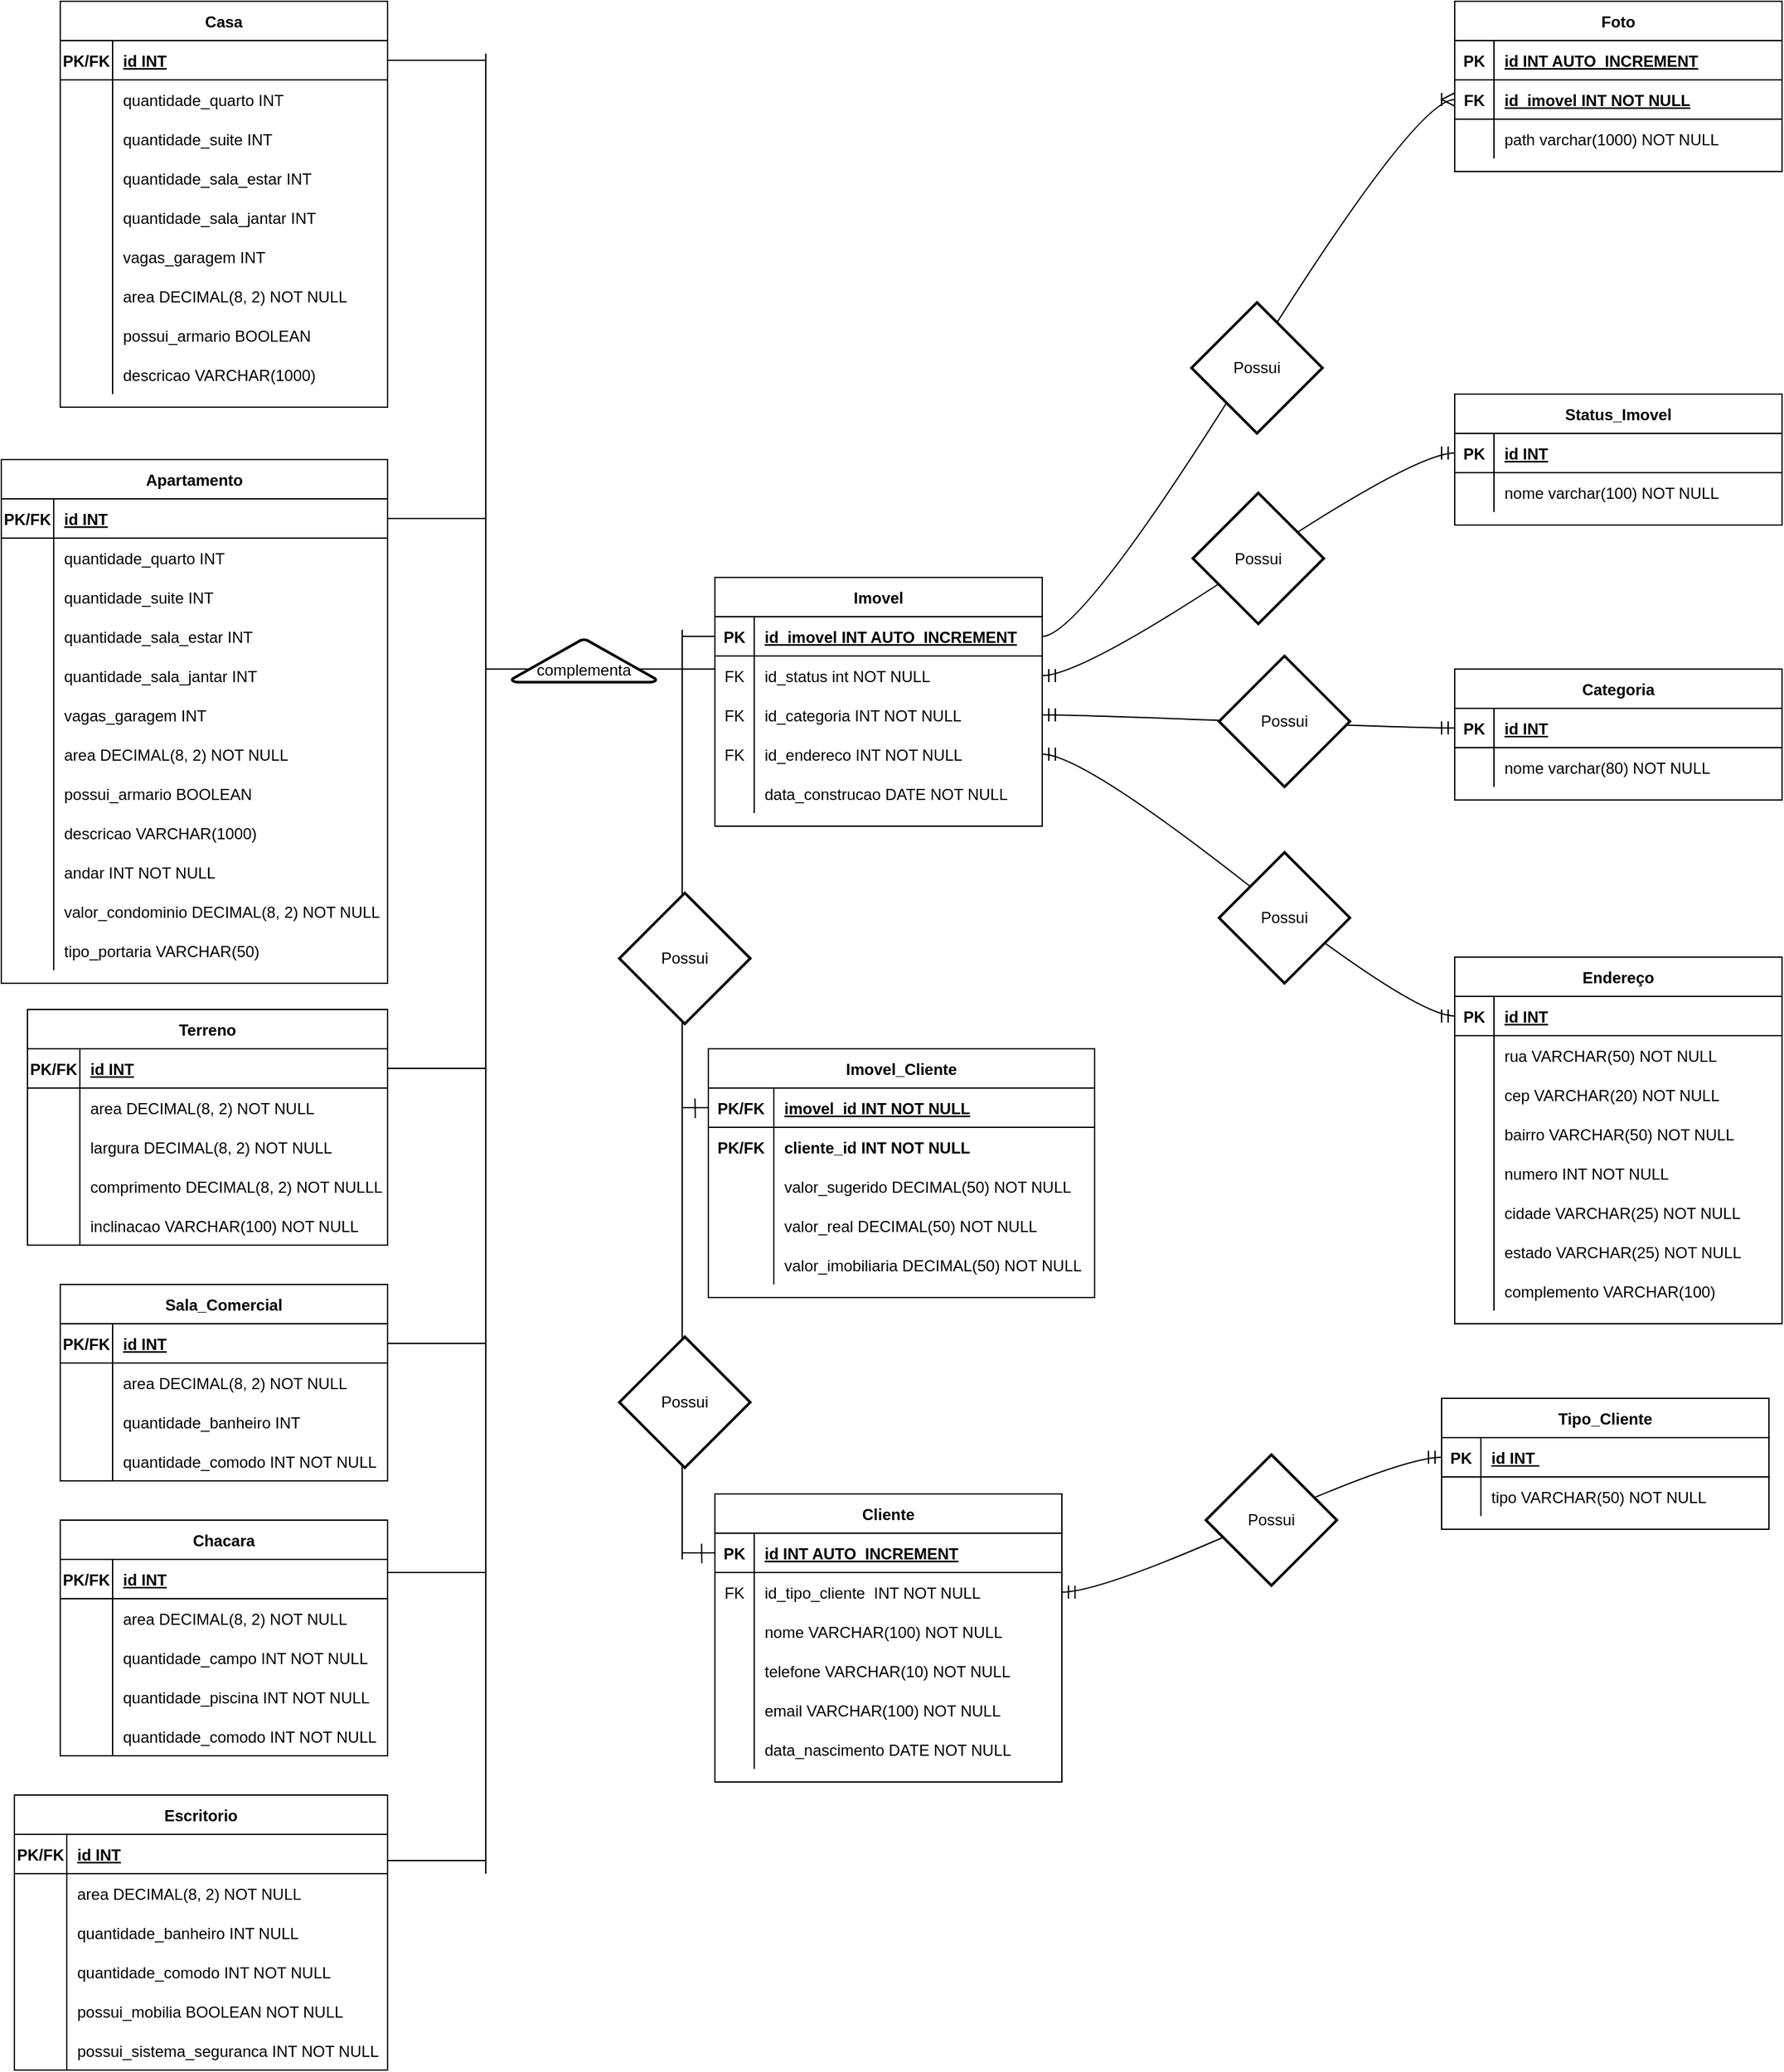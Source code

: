 <mxfile version="24.8.0">
  <diagram id="R2lEEEUBdFMjLlhIrx00" name="Page-1">
    <mxGraphModel dx="1785" dy="1808" grid="1" gridSize="10" guides="1" tooltips="1" connect="1" arrows="1" fold="1" page="1" pageScale="1" pageWidth="850" pageHeight="1100" math="0" shadow="0" extFonts="Permanent Marker^https://fonts.googleapis.com/css?family=Permanent+Marker">
      <root>
        <mxCell id="0" />
        <mxCell id="1" parent="0" />
        <mxCell id="C-vyLk0tnHw3VtMMgP7b-23" value="Imovel" style="shape=table;startSize=30;container=1;collapsible=1;childLayout=tableLayout;fixedRows=1;rowLines=0;fontStyle=1;align=center;resizeLast=1;" parent="1" vertex="1">
          <mxGeometry x="705" y="-300" width="250" height="190" as="geometry" />
        </mxCell>
        <mxCell id="C-vyLk0tnHw3VtMMgP7b-24" value="" style="shape=partialRectangle;collapsible=0;dropTarget=0;pointerEvents=0;fillColor=none;points=[[0,0.5],[1,0.5]];portConstraint=eastwest;top=0;left=0;right=0;bottom=1;" parent="C-vyLk0tnHw3VtMMgP7b-23" vertex="1">
          <mxGeometry y="30" width="250" height="30" as="geometry" />
        </mxCell>
        <mxCell id="C-vyLk0tnHw3VtMMgP7b-25" value="PK" style="shape=partialRectangle;overflow=hidden;connectable=0;fillColor=none;top=0;left=0;bottom=0;right=0;fontStyle=1;" parent="C-vyLk0tnHw3VtMMgP7b-24" vertex="1">
          <mxGeometry width="30" height="30" as="geometry">
            <mxRectangle width="30" height="30" as="alternateBounds" />
          </mxGeometry>
        </mxCell>
        <mxCell id="C-vyLk0tnHw3VtMMgP7b-26" value="id_imovel INT AUTO_INCREMENT" style="shape=partialRectangle;overflow=hidden;connectable=0;fillColor=none;top=0;left=0;bottom=0;right=0;align=left;spacingLeft=6;fontStyle=5;" parent="C-vyLk0tnHw3VtMMgP7b-24" vertex="1">
          <mxGeometry x="30" width="220" height="30" as="geometry">
            <mxRectangle width="220" height="30" as="alternateBounds" />
          </mxGeometry>
        </mxCell>
        <mxCell id="C-vyLk0tnHw3VtMMgP7b-27" value="" style="shape=partialRectangle;collapsible=0;dropTarget=0;pointerEvents=0;fillColor=none;points=[[0,0.5],[1,0.5]];portConstraint=eastwest;top=0;left=0;right=0;bottom=0;" parent="C-vyLk0tnHw3VtMMgP7b-23" vertex="1">
          <mxGeometry y="60" width="250" height="30" as="geometry" />
        </mxCell>
        <mxCell id="C-vyLk0tnHw3VtMMgP7b-28" value="FK" style="shape=partialRectangle;overflow=hidden;connectable=0;fillColor=none;top=0;left=0;bottom=0;right=0;" parent="C-vyLk0tnHw3VtMMgP7b-27" vertex="1">
          <mxGeometry width="30" height="30" as="geometry">
            <mxRectangle width="30" height="30" as="alternateBounds" />
          </mxGeometry>
        </mxCell>
        <mxCell id="C-vyLk0tnHw3VtMMgP7b-29" value="id_status int NOT NULL" style="shape=partialRectangle;overflow=hidden;connectable=0;fillColor=none;top=0;left=0;bottom=0;right=0;align=left;spacingLeft=6;" parent="C-vyLk0tnHw3VtMMgP7b-27" vertex="1">
          <mxGeometry x="30" width="220" height="30" as="geometry">
            <mxRectangle width="220" height="30" as="alternateBounds" />
          </mxGeometry>
        </mxCell>
        <mxCell id="NbIRpbC8O-0Xlbw2n8Jz-89" value="" style="shape=partialRectangle;collapsible=0;dropTarget=0;pointerEvents=0;fillColor=none;points=[[0,0.5],[1,0.5]];portConstraint=eastwest;top=0;left=0;right=0;bottom=0;" parent="C-vyLk0tnHw3VtMMgP7b-23" vertex="1">
          <mxGeometry y="90" width="250" height="30" as="geometry" />
        </mxCell>
        <mxCell id="NbIRpbC8O-0Xlbw2n8Jz-90" value="FK" style="shape=partialRectangle;overflow=hidden;connectable=0;fillColor=none;top=0;left=0;bottom=0;right=0;" parent="NbIRpbC8O-0Xlbw2n8Jz-89" vertex="1">
          <mxGeometry width="30" height="30" as="geometry">
            <mxRectangle width="30" height="30" as="alternateBounds" />
          </mxGeometry>
        </mxCell>
        <mxCell id="NbIRpbC8O-0Xlbw2n8Jz-91" value="id_categoria INT NOT NULL" style="shape=partialRectangle;overflow=hidden;connectable=0;fillColor=none;top=0;left=0;bottom=0;right=0;align=left;spacingLeft=6;" parent="NbIRpbC8O-0Xlbw2n8Jz-89" vertex="1">
          <mxGeometry x="30" width="220" height="30" as="geometry">
            <mxRectangle width="220" height="30" as="alternateBounds" />
          </mxGeometry>
        </mxCell>
        <mxCell id="NbIRpbC8O-0Xlbw2n8Jz-259" value="" style="shape=partialRectangle;collapsible=0;dropTarget=0;pointerEvents=0;fillColor=none;points=[[0,0.5],[1,0.5]];portConstraint=eastwest;top=0;left=0;right=0;bottom=0;" parent="C-vyLk0tnHw3VtMMgP7b-23" vertex="1">
          <mxGeometry y="120" width="250" height="30" as="geometry" />
        </mxCell>
        <mxCell id="NbIRpbC8O-0Xlbw2n8Jz-260" value="FK" style="shape=partialRectangle;overflow=hidden;connectable=0;fillColor=none;top=0;left=0;bottom=0;right=0;" parent="NbIRpbC8O-0Xlbw2n8Jz-259" vertex="1">
          <mxGeometry width="30" height="30" as="geometry">
            <mxRectangle width="30" height="30" as="alternateBounds" />
          </mxGeometry>
        </mxCell>
        <mxCell id="NbIRpbC8O-0Xlbw2n8Jz-261" value="id_endereco INT NOT NULL" style="shape=partialRectangle;overflow=hidden;connectable=0;fillColor=none;top=0;left=0;bottom=0;right=0;align=left;spacingLeft=6;" parent="NbIRpbC8O-0Xlbw2n8Jz-259" vertex="1">
          <mxGeometry x="30" width="220" height="30" as="geometry">
            <mxRectangle width="220" height="30" as="alternateBounds" />
          </mxGeometry>
        </mxCell>
        <mxCell id="NbIRpbC8O-0Xlbw2n8Jz-264" value="" style="shape=partialRectangle;collapsible=0;dropTarget=0;pointerEvents=0;fillColor=none;points=[[0,0.5],[1,0.5]];portConstraint=eastwest;top=0;left=0;right=0;bottom=0;" parent="C-vyLk0tnHw3VtMMgP7b-23" vertex="1">
          <mxGeometry y="150" width="250" height="30" as="geometry" />
        </mxCell>
        <mxCell id="NbIRpbC8O-0Xlbw2n8Jz-265" value="" style="shape=partialRectangle;overflow=hidden;connectable=0;fillColor=none;top=0;left=0;bottom=0;right=0;" parent="NbIRpbC8O-0Xlbw2n8Jz-264" vertex="1">
          <mxGeometry width="30" height="30" as="geometry">
            <mxRectangle width="30" height="30" as="alternateBounds" />
          </mxGeometry>
        </mxCell>
        <mxCell id="NbIRpbC8O-0Xlbw2n8Jz-266" value="data_construcao DATE NOT NULL" style="shape=partialRectangle;overflow=hidden;connectable=0;fillColor=none;top=0;left=0;bottom=0;right=0;align=left;spacingLeft=6;" parent="NbIRpbC8O-0Xlbw2n8Jz-264" vertex="1">
          <mxGeometry x="30" width="220" height="30" as="geometry">
            <mxRectangle width="220" height="30" as="alternateBounds" />
          </mxGeometry>
        </mxCell>
        <mxCell id="NbIRpbC8O-0Xlbw2n8Jz-14" value="Status_Imovel" style="shape=table;startSize=30;container=1;collapsible=1;childLayout=tableLayout;fixedRows=1;rowLines=0;fontStyle=1;align=center;resizeLast=1;" parent="1" vertex="1">
          <mxGeometry x="1270" y="-440" width="250" height="100" as="geometry" />
        </mxCell>
        <mxCell id="NbIRpbC8O-0Xlbw2n8Jz-15" value="" style="shape=partialRectangle;collapsible=0;dropTarget=0;pointerEvents=0;fillColor=none;points=[[0,0.5],[1,0.5]];portConstraint=eastwest;top=0;left=0;right=0;bottom=1;" parent="NbIRpbC8O-0Xlbw2n8Jz-14" vertex="1">
          <mxGeometry y="30" width="250" height="30" as="geometry" />
        </mxCell>
        <mxCell id="NbIRpbC8O-0Xlbw2n8Jz-16" value="PK" style="shape=partialRectangle;overflow=hidden;connectable=0;fillColor=none;top=0;left=0;bottom=0;right=0;fontStyle=1;" parent="NbIRpbC8O-0Xlbw2n8Jz-15" vertex="1">
          <mxGeometry width="30" height="30" as="geometry">
            <mxRectangle width="30" height="30" as="alternateBounds" />
          </mxGeometry>
        </mxCell>
        <mxCell id="NbIRpbC8O-0Xlbw2n8Jz-17" value="id INT" style="shape=partialRectangle;overflow=hidden;connectable=0;fillColor=none;top=0;left=0;bottom=0;right=0;align=left;spacingLeft=6;fontStyle=5;" parent="NbIRpbC8O-0Xlbw2n8Jz-15" vertex="1">
          <mxGeometry x="30" width="220" height="30" as="geometry">
            <mxRectangle width="220" height="30" as="alternateBounds" />
          </mxGeometry>
        </mxCell>
        <mxCell id="NbIRpbC8O-0Xlbw2n8Jz-18" value="" style="shape=partialRectangle;collapsible=0;dropTarget=0;pointerEvents=0;fillColor=none;points=[[0,0.5],[1,0.5]];portConstraint=eastwest;top=0;left=0;right=0;bottom=0;" parent="NbIRpbC8O-0Xlbw2n8Jz-14" vertex="1">
          <mxGeometry y="60" width="250" height="30" as="geometry" />
        </mxCell>
        <mxCell id="NbIRpbC8O-0Xlbw2n8Jz-19" value="" style="shape=partialRectangle;overflow=hidden;connectable=0;fillColor=none;top=0;left=0;bottom=0;right=0;" parent="NbIRpbC8O-0Xlbw2n8Jz-18" vertex="1">
          <mxGeometry width="30" height="30" as="geometry">
            <mxRectangle width="30" height="30" as="alternateBounds" />
          </mxGeometry>
        </mxCell>
        <mxCell id="NbIRpbC8O-0Xlbw2n8Jz-20" value="nome varchar(100) NOT NULL" style="shape=partialRectangle;overflow=hidden;connectable=0;fillColor=none;top=0;left=0;bottom=0;right=0;align=left;spacingLeft=6;" parent="NbIRpbC8O-0Xlbw2n8Jz-18" vertex="1">
          <mxGeometry x="30" width="220" height="30" as="geometry">
            <mxRectangle width="220" height="30" as="alternateBounds" />
          </mxGeometry>
        </mxCell>
        <mxCell id="NbIRpbC8O-0Xlbw2n8Jz-21" value="Foto" style="shape=table;startSize=30;container=1;collapsible=1;childLayout=tableLayout;fixedRows=1;rowLines=0;fontStyle=1;align=center;resizeLast=1;" parent="1" vertex="1">
          <mxGeometry x="1270" y="-740" width="250" height="130.0" as="geometry" />
        </mxCell>
        <mxCell id="NbIRpbC8O-0Xlbw2n8Jz-22" value="" style="shape=partialRectangle;collapsible=0;dropTarget=0;pointerEvents=0;fillColor=none;points=[[0,0.5],[1,0.5]];portConstraint=eastwest;top=0;left=0;right=0;bottom=1;" parent="NbIRpbC8O-0Xlbw2n8Jz-21" vertex="1">
          <mxGeometry y="30" width="250" height="30" as="geometry" />
        </mxCell>
        <mxCell id="NbIRpbC8O-0Xlbw2n8Jz-23" value="PK" style="shape=partialRectangle;overflow=hidden;connectable=0;fillColor=none;top=0;left=0;bottom=0;right=0;fontStyle=1;" parent="NbIRpbC8O-0Xlbw2n8Jz-22" vertex="1">
          <mxGeometry width="30" height="30" as="geometry">
            <mxRectangle width="30" height="30" as="alternateBounds" />
          </mxGeometry>
        </mxCell>
        <mxCell id="NbIRpbC8O-0Xlbw2n8Jz-24" value="id INT AUTO_INCREMENT" style="shape=partialRectangle;overflow=hidden;connectable=0;fillColor=none;top=0;left=0;bottom=0;right=0;align=left;spacingLeft=6;fontStyle=5;" parent="NbIRpbC8O-0Xlbw2n8Jz-22" vertex="1">
          <mxGeometry x="30" width="220" height="30" as="geometry">
            <mxRectangle width="220" height="30" as="alternateBounds" />
          </mxGeometry>
        </mxCell>
        <mxCell id="NbIRpbC8O-0Xlbw2n8Jz-100" value="" style="shape=partialRectangle;collapsible=0;dropTarget=0;pointerEvents=0;fillColor=none;points=[[0,0.5],[1,0.5]];portConstraint=eastwest;top=0;left=0;right=0;bottom=1;" parent="NbIRpbC8O-0Xlbw2n8Jz-21" vertex="1">
          <mxGeometry y="60" width="250" height="30" as="geometry" />
        </mxCell>
        <mxCell id="NbIRpbC8O-0Xlbw2n8Jz-101" value="FK" style="shape=partialRectangle;overflow=hidden;connectable=0;fillColor=none;top=0;left=0;bottom=0;right=0;fontStyle=1;" parent="NbIRpbC8O-0Xlbw2n8Jz-100" vertex="1">
          <mxGeometry width="30" height="30" as="geometry">
            <mxRectangle width="30" height="30" as="alternateBounds" />
          </mxGeometry>
        </mxCell>
        <mxCell id="NbIRpbC8O-0Xlbw2n8Jz-102" value="id_imovel INT NOT NULL" style="shape=partialRectangle;overflow=hidden;connectable=0;fillColor=none;top=0;left=0;bottom=0;right=0;align=left;spacingLeft=6;fontStyle=5;" parent="NbIRpbC8O-0Xlbw2n8Jz-100" vertex="1">
          <mxGeometry x="30" width="220" height="30" as="geometry">
            <mxRectangle width="220" height="30" as="alternateBounds" />
          </mxGeometry>
        </mxCell>
        <mxCell id="NbIRpbC8O-0Xlbw2n8Jz-25" value="" style="shape=partialRectangle;collapsible=0;dropTarget=0;pointerEvents=0;fillColor=none;points=[[0,0.5],[1,0.5]];portConstraint=eastwest;top=0;left=0;right=0;bottom=0;" parent="NbIRpbC8O-0Xlbw2n8Jz-21" vertex="1">
          <mxGeometry y="90" width="250" height="30" as="geometry" />
        </mxCell>
        <mxCell id="NbIRpbC8O-0Xlbw2n8Jz-26" value="" style="shape=partialRectangle;overflow=hidden;connectable=0;fillColor=none;top=0;left=0;bottom=0;right=0;" parent="NbIRpbC8O-0Xlbw2n8Jz-25" vertex="1">
          <mxGeometry width="30" height="30" as="geometry">
            <mxRectangle width="30" height="30" as="alternateBounds" />
          </mxGeometry>
        </mxCell>
        <mxCell id="NbIRpbC8O-0Xlbw2n8Jz-27" value="path varchar(1000) NOT NULL" style="shape=partialRectangle;overflow=hidden;connectable=0;fillColor=none;top=0;left=0;bottom=0;right=0;align=left;spacingLeft=6;" parent="NbIRpbC8O-0Xlbw2n8Jz-25" vertex="1">
          <mxGeometry x="30" width="220" height="30" as="geometry">
            <mxRectangle width="220" height="30" as="alternateBounds" />
          </mxGeometry>
        </mxCell>
        <mxCell id="NbIRpbC8O-0Xlbw2n8Jz-28" value="Categoria" style="shape=table;startSize=30;container=1;collapsible=1;childLayout=tableLayout;fixedRows=1;rowLines=0;fontStyle=1;align=center;resizeLast=1;" parent="1" vertex="1">
          <mxGeometry x="1270" y="-230" width="250" height="100" as="geometry" />
        </mxCell>
        <mxCell id="NbIRpbC8O-0Xlbw2n8Jz-29" value="" style="shape=partialRectangle;collapsible=0;dropTarget=0;pointerEvents=0;fillColor=none;points=[[0,0.5],[1,0.5]];portConstraint=eastwest;top=0;left=0;right=0;bottom=1;" parent="NbIRpbC8O-0Xlbw2n8Jz-28" vertex="1">
          <mxGeometry y="30" width="250" height="30" as="geometry" />
        </mxCell>
        <mxCell id="NbIRpbC8O-0Xlbw2n8Jz-30" value="PK" style="shape=partialRectangle;overflow=hidden;connectable=0;fillColor=none;top=0;left=0;bottom=0;right=0;fontStyle=1;" parent="NbIRpbC8O-0Xlbw2n8Jz-29" vertex="1">
          <mxGeometry width="30" height="30" as="geometry">
            <mxRectangle width="30" height="30" as="alternateBounds" />
          </mxGeometry>
        </mxCell>
        <mxCell id="NbIRpbC8O-0Xlbw2n8Jz-31" value="id INT" style="shape=partialRectangle;overflow=hidden;connectable=0;fillColor=none;top=0;left=0;bottom=0;right=0;align=left;spacingLeft=6;fontStyle=5;" parent="NbIRpbC8O-0Xlbw2n8Jz-29" vertex="1">
          <mxGeometry x="30" width="220" height="30" as="geometry">
            <mxRectangle width="220" height="30" as="alternateBounds" />
          </mxGeometry>
        </mxCell>
        <mxCell id="NbIRpbC8O-0Xlbw2n8Jz-32" value="" style="shape=partialRectangle;collapsible=0;dropTarget=0;pointerEvents=0;fillColor=none;points=[[0,0.5],[1,0.5]];portConstraint=eastwest;top=0;left=0;right=0;bottom=0;" parent="NbIRpbC8O-0Xlbw2n8Jz-28" vertex="1">
          <mxGeometry y="60" width="250" height="30" as="geometry" />
        </mxCell>
        <mxCell id="NbIRpbC8O-0Xlbw2n8Jz-33" value="" style="shape=partialRectangle;overflow=hidden;connectable=0;fillColor=none;top=0;left=0;bottom=0;right=0;" parent="NbIRpbC8O-0Xlbw2n8Jz-32" vertex="1">
          <mxGeometry width="30" height="30" as="geometry">
            <mxRectangle width="30" height="30" as="alternateBounds" />
          </mxGeometry>
        </mxCell>
        <mxCell id="NbIRpbC8O-0Xlbw2n8Jz-34" value="nome varchar(80) NOT NULL" style="shape=partialRectangle;overflow=hidden;connectable=0;fillColor=none;top=0;left=0;bottom=0;right=0;align=left;spacingLeft=6;" parent="NbIRpbC8O-0Xlbw2n8Jz-32" vertex="1">
          <mxGeometry x="30" width="220" height="30" as="geometry">
            <mxRectangle width="220" height="30" as="alternateBounds" />
          </mxGeometry>
        </mxCell>
        <mxCell id="NbIRpbC8O-0Xlbw2n8Jz-63" value="Endereço" style="shape=table;startSize=30;container=1;collapsible=1;childLayout=tableLayout;fixedRows=1;rowLines=0;fontStyle=1;align=center;resizeLast=1;" parent="1" vertex="1">
          <mxGeometry x="1270" y="-10" width="250" height="280" as="geometry" />
        </mxCell>
        <mxCell id="NbIRpbC8O-0Xlbw2n8Jz-64" value="" style="shape=partialRectangle;collapsible=0;dropTarget=0;pointerEvents=0;fillColor=none;points=[[0,0.5],[1,0.5]];portConstraint=eastwest;top=0;left=0;right=0;bottom=1;" parent="NbIRpbC8O-0Xlbw2n8Jz-63" vertex="1">
          <mxGeometry y="30" width="250" height="30" as="geometry" />
        </mxCell>
        <mxCell id="NbIRpbC8O-0Xlbw2n8Jz-65" value="PK" style="shape=partialRectangle;overflow=hidden;connectable=0;fillColor=none;top=0;left=0;bottom=0;right=0;fontStyle=1;" parent="NbIRpbC8O-0Xlbw2n8Jz-64" vertex="1">
          <mxGeometry width="30" height="30" as="geometry">
            <mxRectangle width="30" height="30" as="alternateBounds" />
          </mxGeometry>
        </mxCell>
        <mxCell id="NbIRpbC8O-0Xlbw2n8Jz-66" value="id INT" style="shape=partialRectangle;overflow=hidden;connectable=0;fillColor=none;top=0;left=0;bottom=0;right=0;align=left;spacingLeft=6;fontStyle=5;" parent="NbIRpbC8O-0Xlbw2n8Jz-64" vertex="1">
          <mxGeometry x="30" width="220" height="30" as="geometry">
            <mxRectangle width="220" height="30" as="alternateBounds" />
          </mxGeometry>
        </mxCell>
        <mxCell id="NbIRpbC8O-0Xlbw2n8Jz-67" value="" style="shape=partialRectangle;collapsible=0;dropTarget=0;pointerEvents=0;fillColor=none;points=[[0,0.5],[1,0.5]];portConstraint=eastwest;top=0;left=0;right=0;bottom=0;" parent="NbIRpbC8O-0Xlbw2n8Jz-63" vertex="1">
          <mxGeometry y="60" width="250" height="30" as="geometry" />
        </mxCell>
        <mxCell id="NbIRpbC8O-0Xlbw2n8Jz-68" value="" style="shape=partialRectangle;overflow=hidden;connectable=0;fillColor=none;top=0;left=0;bottom=0;right=0;" parent="NbIRpbC8O-0Xlbw2n8Jz-67" vertex="1">
          <mxGeometry width="30" height="30" as="geometry">
            <mxRectangle width="30" height="30" as="alternateBounds" />
          </mxGeometry>
        </mxCell>
        <mxCell id="NbIRpbC8O-0Xlbw2n8Jz-69" value="rua VARCHAR(50) NOT NULL" style="shape=partialRectangle;overflow=hidden;connectable=0;fillColor=none;top=0;left=0;bottom=0;right=0;align=left;spacingLeft=6;" parent="NbIRpbC8O-0Xlbw2n8Jz-67" vertex="1">
          <mxGeometry x="30" width="220" height="30" as="geometry">
            <mxRectangle width="220" height="30" as="alternateBounds" />
          </mxGeometry>
        </mxCell>
        <mxCell id="NbIRpbC8O-0Xlbw2n8Jz-227" value="" style="shape=partialRectangle;collapsible=0;dropTarget=0;pointerEvents=0;fillColor=none;points=[[0,0.5],[1,0.5]];portConstraint=eastwest;top=0;left=0;right=0;bottom=0;" parent="NbIRpbC8O-0Xlbw2n8Jz-63" vertex="1">
          <mxGeometry y="90" width="250" height="30" as="geometry" />
        </mxCell>
        <mxCell id="NbIRpbC8O-0Xlbw2n8Jz-228" value="" style="shape=partialRectangle;overflow=hidden;connectable=0;fillColor=none;top=0;left=0;bottom=0;right=0;" parent="NbIRpbC8O-0Xlbw2n8Jz-227" vertex="1">
          <mxGeometry width="30" height="30" as="geometry">
            <mxRectangle width="30" height="30" as="alternateBounds" />
          </mxGeometry>
        </mxCell>
        <mxCell id="NbIRpbC8O-0Xlbw2n8Jz-229" value="cep VARCHAR(20) NOT NULL" style="shape=partialRectangle;overflow=hidden;connectable=0;fillColor=none;top=0;left=0;bottom=0;right=0;align=left;spacingLeft=6;" parent="NbIRpbC8O-0Xlbw2n8Jz-227" vertex="1">
          <mxGeometry x="30" width="220" height="30" as="geometry">
            <mxRectangle width="220" height="30" as="alternateBounds" />
          </mxGeometry>
        </mxCell>
        <mxCell id="NbIRpbC8O-0Xlbw2n8Jz-212" value="" style="shape=partialRectangle;collapsible=0;dropTarget=0;pointerEvents=0;fillColor=none;points=[[0,0.5],[1,0.5]];portConstraint=eastwest;top=0;left=0;right=0;bottom=0;" parent="NbIRpbC8O-0Xlbw2n8Jz-63" vertex="1">
          <mxGeometry y="120" width="250" height="30" as="geometry" />
        </mxCell>
        <mxCell id="NbIRpbC8O-0Xlbw2n8Jz-213" value="" style="shape=partialRectangle;overflow=hidden;connectable=0;fillColor=none;top=0;left=0;bottom=0;right=0;" parent="NbIRpbC8O-0Xlbw2n8Jz-212" vertex="1">
          <mxGeometry width="30" height="30" as="geometry">
            <mxRectangle width="30" height="30" as="alternateBounds" />
          </mxGeometry>
        </mxCell>
        <mxCell id="NbIRpbC8O-0Xlbw2n8Jz-214" value="bairro VARCHAR(50) NOT NULL" style="shape=partialRectangle;overflow=hidden;connectable=0;fillColor=none;top=0;left=0;bottom=0;right=0;align=left;spacingLeft=6;" parent="NbIRpbC8O-0Xlbw2n8Jz-212" vertex="1">
          <mxGeometry x="30" width="220" height="30" as="geometry">
            <mxRectangle width="220" height="30" as="alternateBounds" />
          </mxGeometry>
        </mxCell>
        <mxCell id="NbIRpbC8O-0Xlbw2n8Jz-215" value="" style="shape=partialRectangle;collapsible=0;dropTarget=0;pointerEvents=0;fillColor=none;points=[[0,0.5],[1,0.5]];portConstraint=eastwest;top=0;left=0;right=0;bottom=0;" parent="NbIRpbC8O-0Xlbw2n8Jz-63" vertex="1">
          <mxGeometry y="150" width="250" height="30" as="geometry" />
        </mxCell>
        <mxCell id="NbIRpbC8O-0Xlbw2n8Jz-216" value="" style="shape=partialRectangle;overflow=hidden;connectable=0;fillColor=none;top=0;left=0;bottom=0;right=0;" parent="NbIRpbC8O-0Xlbw2n8Jz-215" vertex="1">
          <mxGeometry width="30" height="30" as="geometry">
            <mxRectangle width="30" height="30" as="alternateBounds" />
          </mxGeometry>
        </mxCell>
        <mxCell id="NbIRpbC8O-0Xlbw2n8Jz-217" value="numero INT NOT NULL" style="shape=partialRectangle;overflow=hidden;connectable=0;fillColor=none;top=0;left=0;bottom=0;right=0;align=left;spacingLeft=6;" parent="NbIRpbC8O-0Xlbw2n8Jz-215" vertex="1">
          <mxGeometry x="30" width="220" height="30" as="geometry">
            <mxRectangle width="220" height="30" as="alternateBounds" />
          </mxGeometry>
        </mxCell>
        <mxCell id="NbIRpbC8O-0Xlbw2n8Jz-218" value="" style="shape=partialRectangle;collapsible=0;dropTarget=0;pointerEvents=0;fillColor=none;points=[[0,0.5],[1,0.5]];portConstraint=eastwest;top=0;left=0;right=0;bottom=0;" parent="NbIRpbC8O-0Xlbw2n8Jz-63" vertex="1">
          <mxGeometry y="180" width="250" height="30" as="geometry" />
        </mxCell>
        <mxCell id="NbIRpbC8O-0Xlbw2n8Jz-219" value="" style="shape=partialRectangle;overflow=hidden;connectable=0;fillColor=none;top=0;left=0;bottom=0;right=0;" parent="NbIRpbC8O-0Xlbw2n8Jz-218" vertex="1">
          <mxGeometry width="30" height="30" as="geometry">
            <mxRectangle width="30" height="30" as="alternateBounds" />
          </mxGeometry>
        </mxCell>
        <mxCell id="NbIRpbC8O-0Xlbw2n8Jz-220" value="cidade VARCHAR(25) NOT NULL" style="shape=partialRectangle;overflow=hidden;connectable=0;fillColor=none;top=0;left=0;bottom=0;right=0;align=left;spacingLeft=6;" parent="NbIRpbC8O-0Xlbw2n8Jz-218" vertex="1">
          <mxGeometry x="30" width="220" height="30" as="geometry">
            <mxRectangle width="220" height="30" as="alternateBounds" />
          </mxGeometry>
        </mxCell>
        <mxCell id="NbIRpbC8O-0Xlbw2n8Jz-221" value="" style="shape=partialRectangle;collapsible=0;dropTarget=0;pointerEvents=0;fillColor=none;points=[[0,0.5],[1,0.5]];portConstraint=eastwest;top=0;left=0;right=0;bottom=0;" parent="NbIRpbC8O-0Xlbw2n8Jz-63" vertex="1">
          <mxGeometry y="210" width="250" height="30" as="geometry" />
        </mxCell>
        <mxCell id="NbIRpbC8O-0Xlbw2n8Jz-222" value="" style="shape=partialRectangle;overflow=hidden;connectable=0;fillColor=none;top=0;left=0;bottom=0;right=0;" parent="NbIRpbC8O-0Xlbw2n8Jz-221" vertex="1">
          <mxGeometry width="30" height="30" as="geometry">
            <mxRectangle width="30" height="30" as="alternateBounds" />
          </mxGeometry>
        </mxCell>
        <mxCell id="NbIRpbC8O-0Xlbw2n8Jz-223" value="estado VARCHAR(25) NOT NULL" style="shape=partialRectangle;overflow=hidden;connectable=0;fillColor=none;top=0;left=0;bottom=0;right=0;align=left;spacingLeft=6;" parent="NbIRpbC8O-0Xlbw2n8Jz-221" vertex="1">
          <mxGeometry x="30" width="220" height="30" as="geometry">
            <mxRectangle width="220" height="30" as="alternateBounds" />
          </mxGeometry>
        </mxCell>
        <mxCell id="NbIRpbC8O-0Xlbw2n8Jz-224" value="" style="shape=partialRectangle;collapsible=0;dropTarget=0;pointerEvents=0;fillColor=none;points=[[0,0.5],[1,0.5]];portConstraint=eastwest;top=0;left=0;right=0;bottom=0;" parent="NbIRpbC8O-0Xlbw2n8Jz-63" vertex="1">
          <mxGeometry y="240" width="250" height="30" as="geometry" />
        </mxCell>
        <mxCell id="NbIRpbC8O-0Xlbw2n8Jz-225" value="" style="shape=partialRectangle;overflow=hidden;connectable=0;fillColor=none;top=0;left=0;bottom=0;right=0;" parent="NbIRpbC8O-0Xlbw2n8Jz-224" vertex="1">
          <mxGeometry width="30" height="30" as="geometry">
            <mxRectangle width="30" height="30" as="alternateBounds" />
          </mxGeometry>
        </mxCell>
        <mxCell id="NbIRpbC8O-0Xlbw2n8Jz-226" value="complemento VARCHAR(100)" style="shape=partialRectangle;overflow=hidden;connectable=0;fillColor=none;top=0;left=0;bottom=0;right=0;align=left;spacingLeft=6;" parent="NbIRpbC8O-0Xlbw2n8Jz-224" vertex="1">
          <mxGeometry x="30" width="220" height="30" as="geometry">
            <mxRectangle width="220" height="30" as="alternateBounds" />
          </mxGeometry>
        </mxCell>
        <mxCell id="NbIRpbC8O-0Xlbw2n8Jz-70" value="Cliente" style="shape=table;startSize=30;container=1;collapsible=1;childLayout=tableLayout;fixedRows=1;rowLines=0;fontStyle=1;align=center;resizeLast=1;" parent="1" vertex="1">
          <mxGeometry x="705" y="400" width="265" height="220" as="geometry" />
        </mxCell>
        <mxCell id="NbIRpbC8O-0Xlbw2n8Jz-71" value="" style="shape=partialRectangle;collapsible=0;dropTarget=0;pointerEvents=0;fillColor=none;points=[[0,0.5],[1,0.5]];portConstraint=eastwest;top=0;left=0;right=0;bottom=1;" parent="NbIRpbC8O-0Xlbw2n8Jz-70" vertex="1">
          <mxGeometry y="30" width="265" height="30" as="geometry" />
        </mxCell>
        <mxCell id="NbIRpbC8O-0Xlbw2n8Jz-72" value="PK" style="shape=partialRectangle;overflow=hidden;connectable=0;fillColor=none;top=0;left=0;bottom=0;right=0;fontStyle=1;" parent="NbIRpbC8O-0Xlbw2n8Jz-71" vertex="1">
          <mxGeometry width="30" height="30" as="geometry">
            <mxRectangle width="30" height="30" as="alternateBounds" />
          </mxGeometry>
        </mxCell>
        <mxCell id="NbIRpbC8O-0Xlbw2n8Jz-73" value="id INT AUTO_INCREMENT" style="shape=partialRectangle;overflow=hidden;connectable=0;fillColor=none;top=0;left=0;bottom=0;right=0;align=left;spacingLeft=6;fontStyle=5;" parent="NbIRpbC8O-0Xlbw2n8Jz-71" vertex="1">
          <mxGeometry x="30" width="235" height="30" as="geometry">
            <mxRectangle width="235" height="30" as="alternateBounds" />
          </mxGeometry>
        </mxCell>
        <mxCell id="NbIRpbC8O-0Xlbw2n8Jz-353" value="" style="shape=partialRectangle;collapsible=0;dropTarget=0;pointerEvents=0;fillColor=none;points=[[0,0.5],[1,0.5]];portConstraint=eastwest;top=0;left=0;right=0;bottom=0;" parent="NbIRpbC8O-0Xlbw2n8Jz-70" vertex="1">
          <mxGeometry y="60" width="265" height="30" as="geometry" />
        </mxCell>
        <mxCell id="NbIRpbC8O-0Xlbw2n8Jz-354" value="FK" style="shape=partialRectangle;overflow=hidden;connectable=0;fillColor=none;top=0;left=0;bottom=0;right=0;" parent="NbIRpbC8O-0Xlbw2n8Jz-353" vertex="1">
          <mxGeometry width="30" height="30" as="geometry">
            <mxRectangle width="30" height="30" as="alternateBounds" />
          </mxGeometry>
        </mxCell>
        <mxCell id="NbIRpbC8O-0Xlbw2n8Jz-355" value="id_tipo_cliente  INT NOT NULL" style="shape=partialRectangle;overflow=hidden;connectable=0;fillColor=none;top=0;left=0;bottom=0;right=0;align=left;spacingLeft=6;" parent="NbIRpbC8O-0Xlbw2n8Jz-353" vertex="1">
          <mxGeometry x="30" width="235" height="30" as="geometry">
            <mxRectangle width="235" height="30" as="alternateBounds" />
          </mxGeometry>
        </mxCell>
        <mxCell id="NbIRpbC8O-0Xlbw2n8Jz-74" value="" style="shape=partialRectangle;collapsible=0;dropTarget=0;pointerEvents=0;fillColor=none;points=[[0,0.5],[1,0.5]];portConstraint=eastwest;top=0;left=0;right=0;bottom=0;" parent="NbIRpbC8O-0Xlbw2n8Jz-70" vertex="1">
          <mxGeometry y="90" width="265" height="30" as="geometry" />
        </mxCell>
        <mxCell id="NbIRpbC8O-0Xlbw2n8Jz-75" value="" style="shape=partialRectangle;overflow=hidden;connectable=0;fillColor=none;top=0;left=0;bottom=0;right=0;" parent="NbIRpbC8O-0Xlbw2n8Jz-74" vertex="1">
          <mxGeometry width="30" height="30" as="geometry">
            <mxRectangle width="30" height="30" as="alternateBounds" />
          </mxGeometry>
        </mxCell>
        <mxCell id="NbIRpbC8O-0Xlbw2n8Jz-76" value="nome VARCHAR(100) NOT NULL" style="shape=partialRectangle;overflow=hidden;connectable=0;fillColor=none;top=0;left=0;bottom=0;right=0;align=left;spacingLeft=6;" parent="NbIRpbC8O-0Xlbw2n8Jz-74" vertex="1">
          <mxGeometry x="30" width="235" height="30" as="geometry">
            <mxRectangle width="235" height="30" as="alternateBounds" />
          </mxGeometry>
        </mxCell>
        <mxCell id="NbIRpbC8O-0Xlbw2n8Jz-301" value="" style="shape=partialRectangle;collapsible=0;dropTarget=0;pointerEvents=0;fillColor=none;points=[[0,0.5],[1,0.5]];portConstraint=eastwest;top=0;left=0;right=0;bottom=0;" parent="NbIRpbC8O-0Xlbw2n8Jz-70" vertex="1">
          <mxGeometry y="120" width="265" height="30" as="geometry" />
        </mxCell>
        <mxCell id="NbIRpbC8O-0Xlbw2n8Jz-302" value="" style="shape=partialRectangle;overflow=hidden;connectable=0;fillColor=none;top=0;left=0;bottom=0;right=0;" parent="NbIRpbC8O-0Xlbw2n8Jz-301" vertex="1">
          <mxGeometry width="30" height="30" as="geometry">
            <mxRectangle width="30" height="30" as="alternateBounds" />
          </mxGeometry>
        </mxCell>
        <mxCell id="NbIRpbC8O-0Xlbw2n8Jz-303" value="telefone VARCHAR(10) NOT NULL" style="shape=partialRectangle;overflow=hidden;connectable=0;fillColor=none;top=0;left=0;bottom=0;right=0;align=left;spacingLeft=6;" parent="NbIRpbC8O-0Xlbw2n8Jz-301" vertex="1">
          <mxGeometry x="30" width="235" height="30" as="geometry">
            <mxRectangle width="235" height="30" as="alternateBounds" />
          </mxGeometry>
        </mxCell>
        <mxCell id="NbIRpbC8O-0Xlbw2n8Jz-304" value="" style="shape=partialRectangle;collapsible=0;dropTarget=0;pointerEvents=0;fillColor=none;points=[[0,0.5],[1,0.5]];portConstraint=eastwest;top=0;left=0;right=0;bottom=0;" parent="NbIRpbC8O-0Xlbw2n8Jz-70" vertex="1">
          <mxGeometry y="150" width="265" height="30" as="geometry" />
        </mxCell>
        <mxCell id="NbIRpbC8O-0Xlbw2n8Jz-305" value="" style="shape=partialRectangle;overflow=hidden;connectable=0;fillColor=none;top=0;left=0;bottom=0;right=0;" parent="NbIRpbC8O-0Xlbw2n8Jz-304" vertex="1">
          <mxGeometry width="30" height="30" as="geometry">
            <mxRectangle width="30" height="30" as="alternateBounds" />
          </mxGeometry>
        </mxCell>
        <mxCell id="NbIRpbC8O-0Xlbw2n8Jz-306" value="email VARCHAR(100) NOT NULL" style="shape=partialRectangle;overflow=hidden;connectable=0;fillColor=none;top=0;left=0;bottom=0;right=0;align=left;spacingLeft=6;" parent="NbIRpbC8O-0Xlbw2n8Jz-304" vertex="1">
          <mxGeometry x="30" width="235" height="30" as="geometry">
            <mxRectangle width="235" height="30" as="alternateBounds" />
          </mxGeometry>
        </mxCell>
        <mxCell id="NbIRpbC8O-0Xlbw2n8Jz-307" value="" style="shape=partialRectangle;collapsible=0;dropTarget=0;pointerEvents=0;fillColor=none;points=[[0,0.5],[1,0.5]];portConstraint=eastwest;top=0;left=0;right=0;bottom=0;" parent="NbIRpbC8O-0Xlbw2n8Jz-70" vertex="1">
          <mxGeometry y="180" width="265" height="30" as="geometry" />
        </mxCell>
        <mxCell id="NbIRpbC8O-0Xlbw2n8Jz-308" value="" style="shape=partialRectangle;overflow=hidden;connectable=0;fillColor=none;top=0;left=0;bottom=0;right=0;" parent="NbIRpbC8O-0Xlbw2n8Jz-307" vertex="1">
          <mxGeometry width="30" height="30" as="geometry">
            <mxRectangle width="30" height="30" as="alternateBounds" />
          </mxGeometry>
        </mxCell>
        <mxCell id="NbIRpbC8O-0Xlbw2n8Jz-309" value="data_nascimento DATE NOT NULL" style="shape=partialRectangle;overflow=hidden;connectable=0;fillColor=none;top=0;left=0;bottom=0;right=0;align=left;spacingLeft=6;" parent="NbIRpbC8O-0Xlbw2n8Jz-307" vertex="1">
          <mxGeometry x="30" width="235" height="30" as="geometry">
            <mxRectangle width="235" height="30" as="alternateBounds" />
          </mxGeometry>
        </mxCell>
        <mxCell id="NbIRpbC8O-0Xlbw2n8Jz-77" value="Imovel_Cliente" style="shape=table;startSize=30;container=1;collapsible=1;childLayout=tableLayout;fixedRows=1;rowLines=0;fontStyle=1;align=center;resizeLast=1;" parent="1" vertex="1">
          <mxGeometry x="700" y="60" width="295" height="190" as="geometry" />
        </mxCell>
        <mxCell id="NbIRpbC8O-0Xlbw2n8Jz-78" value="" style="shape=partialRectangle;collapsible=0;dropTarget=0;pointerEvents=0;fillColor=none;points=[[0,0.5],[1,0.5]];portConstraint=eastwest;top=0;left=0;right=0;bottom=1;" parent="NbIRpbC8O-0Xlbw2n8Jz-77" vertex="1">
          <mxGeometry y="30" width="295" height="30" as="geometry" />
        </mxCell>
        <mxCell id="NbIRpbC8O-0Xlbw2n8Jz-79" value="PK/FK" style="shape=partialRectangle;overflow=hidden;connectable=0;fillColor=none;top=0;left=0;bottom=0;right=0;fontStyle=1;" parent="NbIRpbC8O-0Xlbw2n8Jz-78" vertex="1">
          <mxGeometry width="50" height="30" as="geometry">
            <mxRectangle width="50" height="30" as="alternateBounds" />
          </mxGeometry>
        </mxCell>
        <mxCell id="NbIRpbC8O-0Xlbw2n8Jz-80" value="imovel_id INT NOT NULL" style="shape=partialRectangle;overflow=hidden;connectable=0;fillColor=none;top=0;left=0;bottom=0;right=0;align=left;spacingLeft=6;fontStyle=5;" parent="NbIRpbC8O-0Xlbw2n8Jz-78" vertex="1">
          <mxGeometry x="50" width="245" height="30" as="geometry">
            <mxRectangle width="245" height="30" as="alternateBounds" />
          </mxGeometry>
        </mxCell>
        <mxCell id="NbIRpbC8O-0Xlbw2n8Jz-81" value="" style="shape=partialRectangle;collapsible=0;dropTarget=0;pointerEvents=0;fillColor=none;points=[[0,0.5],[1,0.5]];portConstraint=eastwest;top=0;left=0;right=0;bottom=0;" parent="NbIRpbC8O-0Xlbw2n8Jz-77" vertex="1">
          <mxGeometry y="60" width="295" height="30" as="geometry" />
        </mxCell>
        <mxCell id="NbIRpbC8O-0Xlbw2n8Jz-82" value="PK/FK" style="shape=partialRectangle;overflow=hidden;connectable=0;fillColor=none;top=0;left=0;bottom=0;right=0;fontStyle=1" parent="NbIRpbC8O-0Xlbw2n8Jz-81" vertex="1">
          <mxGeometry width="50" height="30" as="geometry">
            <mxRectangle width="50" height="30" as="alternateBounds" />
          </mxGeometry>
        </mxCell>
        <mxCell id="NbIRpbC8O-0Xlbw2n8Jz-83" value="cliente_id INT NOT NULL" style="shape=partialRectangle;overflow=hidden;connectable=0;fillColor=none;top=0;left=0;bottom=0;right=0;align=left;spacingLeft=6;fontStyle=1" parent="NbIRpbC8O-0Xlbw2n8Jz-81" vertex="1">
          <mxGeometry x="50" width="245" height="30" as="geometry">
            <mxRectangle width="245" height="30" as="alternateBounds" />
          </mxGeometry>
        </mxCell>
        <mxCell id="NbIRpbC8O-0Xlbw2n8Jz-276" value="" style="shape=partialRectangle;collapsible=0;dropTarget=0;pointerEvents=0;fillColor=none;points=[[0,0.5],[1,0.5]];portConstraint=eastwest;top=0;left=0;right=0;bottom=0;" parent="NbIRpbC8O-0Xlbw2n8Jz-77" vertex="1">
          <mxGeometry y="90" width="295" height="30" as="geometry" />
        </mxCell>
        <mxCell id="NbIRpbC8O-0Xlbw2n8Jz-277" value="" style="shape=partialRectangle;overflow=hidden;connectable=0;fillColor=none;top=0;left=0;bottom=0;right=0;" parent="NbIRpbC8O-0Xlbw2n8Jz-276" vertex="1">
          <mxGeometry width="50" height="30" as="geometry">
            <mxRectangle width="50" height="30" as="alternateBounds" />
          </mxGeometry>
        </mxCell>
        <mxCell id="NbIRpbC8O-0Xlbw2n8Jz-278" value="valor_sugerido DECIMAL(50) NOT NULL" style="shape=partialRectangle;overflow=hidden;connectable=0;fillColor=none;top=0;left=0;bottom=0;right=0;align=left;spacingLeft=6;" parent="NbIRpbC8O-0Xlbw2n8Jz-276" vertex="1">
          <mxGeometry x="50" width="245" height="30" as="geometry">
            <mxRectangle width="245" height="30" as="alternateBounds" />
          </mxGeometry>
        </mxCell>
        <mxCell id="NbIRpbC8O-0Xlbw2n8Jz-270" value="" style="shape=partialRectangle;collapsible=0;dropTarget=0;pointerEvents=0;fillColor=none;points=[[0,0.5],[1,0.5]];portConstraint=eastwest;top=0;left=0;right=0;bottom=0;" parent="NbIRpbC8O-0Xlbw2n8Jz-77" vertex="1">
          <mxGeometry y="120" width="295" height="30" as="geometry" />
        </mxCell>
        <mxCell id="NbIRpbC8O-0Xlbw2n8Jz-271" value="" style="shape=partialRectangle;overflow=hidden;connectable=0;fillColor=none;top=0;left=0;bottom=0;right=0;" parent="NbIRpbC8O-0Xlbw2n8Jz-270" vertex="1">
          <mxGeometry width="50" height="30" as="geometry">
            <mxRectangle width="50" height="30" as="alternateBounds" />
          </mxGeometry>
        </mxCell>
        <mxCell id="NbIRpbC8O-0Xlbw2n8Jz-272" value="valor_real DECIMAL(50) NOT NULL" style="shape=partialRectangle;overflow=hidden;connectable=0;fillColor=none;top=0;left=0;bottom=0;right=0;align=left;spacingLeft=6;" parent="NbIRpbC8O-0Xlbw2n8Jz-270" vertex="1">
          <mxGeometry x="50" width="245" height="30" as="geometry">
            <mxRectangle width="245" height="30" as="alternateBounds" />
          </mxGeometry>
        </mxCell>
        <mxCell id="NbIRpbC8O-0Xlbw2n8Jz-273" value="" style="shape=partialRectangle;collapsible=0;dropTarget=0;pointerEvents=0;fillColor=none;points=[[0,0.5],[1,0.5]];portConstraint=eastwest;top=0;left=0;right=0;bottom=0;" parent="NbIRpbC8O-0Xlbw2n8Jz-77" vertex="1">
          <mxGeometry y="150" width="295" height="30" as="geometry" />
        </mxCell>
        <mxCell id="NbIRpbC8O-0Xlbw2n8Jz-274" value="" style="shape=partialRectangle;overflow=hidden;connectable=0;fillColor=none;top=0;left=0;bottom=0;right=0;" parent="NbIRpbC8O-0Xlbw2n8Jz-273" vertex="1">
          <mxGeometry width="50" height="30" as="geometry">
            <mxRectangle width="50" height="30" as="alternateBounds" />
          </mxGeometry>
        </mxCell>
        <mxCell id="NbIRpbC8O-0Xlbw2n8Jz-275" value="valor_imobiliaria DECIMAL(50) NOT NULL" style="shape=partialRectangle;overflow=hidden;connectable=0;fillColor=none;top=0;left=0;bottom=0;right=0;align=left;spacingLeft=6;" parent="NbIRpbC8O-0Xlbw2n8Jz-273" vertex="1">
          <mxGeometry x="50" width="245" height="30" as="geometry">
            <mxRectangle width="245" height="30" as="alternateBounds" />
          </mxGeometry>
        </mxCell>
        <mxCell id="NbIRpbC8O-0Xlbw2n8Jz-35" value="Casa" style="shape=table;startSize=30;container=1;collapsible=1;childLayout=tableLayout;fixedRows=1;rowLines=0;fontStyle=1;align=center;resizeLast=1;" parent="1" vertex="1">
          <mxGeometry x="205" y="-740" width="250" height="310" as="geometry" />
        </mxCell>
        <mxCell id="NbIRpbC8O-0Xlbw2n8Jz-36" value="" style="shape=partialRectangle;collapsible=0;dropTarget=0;pointerEvents=0;fillColor=none;points=[[0,0.5],[1,0.5]];portConstraint=eastwest;top=0;left=0;right=0;bottom=1;" parent="NbIRpbC8O-0Xlbw2n8Jz-35" vertex="1">
          <mxGeometry y="30" width="250" height="30" as="geometry" />
        </mxCell>
        <mxCell id="NbIRpbC8O-0Xlbw2n8Jz-37" value="PK/FK" style="shape=partialRectangle;overflow=hidden;connectable=0;fillColor=none;top=0;left=0;bottom=0;right=0;fontStyle=1;" parent="NbIRpbC8O-0Xlbw2n8Jz-36" vertex="1">
          <mxGeometry width="40" height="30" as="geometry">
            <mxRectangle width="40" height="30" as="alternateBounds" />
          </mxGeometry>
        </mxCell>
        <mxCell id="NbIRpbC8O-0Xlbw2n8Jz-38" value="id INT" style="shape=partialRectangle;overflow=hidden;connectable=0;fillColor=none;top=0;left=0;bottom=0;right=0;align=left;spacingLeft=6;fontStyle=5;" parent="NbIRpbC8O-0Xlbw2n8Jz-36" vertex="1">
          <mxGeometry x="40" width="210" height="30" as="geometry">
            <mxRectangle width="210" height="30" as="alternateBounds" />
          </mxGeometry>
        </mxCell>
        <mxCell id="NbIRpbC8O-0Xlbw2n8Jz-39" value="" style="shape=partialRectangle;collapsible=0;dropTarget=0;pointerEvents=0;fillColor=none;points=[[0,0.5],[1,0.5]];portConstraint=eastwest;top=0;left=0;right=0;bottom=0;" parent="NbIRpbC8O-0Xlbw2n8Jz-35" vertex="1">
          <mxGeometry y="60" width="250" height="30" as="geometry" />
        </mxCell>
        <mxCell id="NbIRpbC8O-0Xlbw2n8Jz-40" value="" style="shape=partialRectangle;overflow=hidden;connectable=0;fillColor=none;top=0;left=0;bottom=0;right=0;" parent="NbIRpbC8O-0Xlbw2n8Jz-39" vertex="1">
          <mxGeometry width="40" height="30" as="geometry">
            <mxRectangle width="40" height="30" as="alternateBounds" />
          </mxGeometry>
        </mxCell>
        <mxCell id="NbIRpbC8O-0Xlbw2n8Jz-41" value="quantidade_quarto INT" style="shape=partialRectangle;overflow=hidden;connectable=0;fillColor=none;top=0;left=0;bottom=0;right=0;align=left;spacingLeft=6;" parent="NbIRpbC8O-0Xlbw2n8Jz-39" vertex="1">
          <mxGeometry x="40" width="210" height="30" as="geometry">
            <mxRectangle width="210" height="30" as="alternateBounds" />
          </mxGeometry>
        </mxCell>
        <mxCell id="NbIRpbC8O-0Xlbw2n8Jz-112" value="" style="shape=partialRectangle;collapsible=0;dropTarget=0;pointerEvents=0;fillColor=none;points=[[0,0.5],[1,0.5]];portConstraint=eastwest;top=0;left=0;right=0;bottom=0;" parent="NbIRpbC8O-0Xlbw2n8Jz-35" vertex="1">
          <mxGeometry y="90" width="250" height="30" as="geometry" />
        </mxCell>
        <mxCell id="NbIRpbC8O-0Xlbw2n8Jz-113" value="" style="shape=partialRectangle;overflow=hidden;connectable=0;fillColor=none;top=0;left=0;bottom=0;right=0;" parent="NbIRpbC8O-0Xlbw2n8Jz-112" vertex="1">
          <mxGeometry width="40" height="30" as="geometry">
            <mxRectangle width="40" height="30" as="alternateBounds" />
          </mxGeometry>
        </mxCell>
        <mxCell id="NbIRpbC8O-0Xlbw2n8Jz-114" value="quantidade_suite INT" style="shape=partialRectangle;overflow=hidden;connectable=0;fillColor=none;top=0;left=0;bottom=0;right=0;align=left;spacingLeft=6;" parent="NbIRpbC8O-0Xlbw2n8Jz-112" vertex="1">
          <mxGeometry x="40" width="210" height="30" as="geometry">
            <mxRectangle width="210" height="30" as="alternateBounds" />
          </mxGeometry>
        </mxCell>
        <mxCell id="NbIRpbC8O-0Xlbw2n8Jz-118" value="" style="shape=partialRectangle;collapsible=0;dropTarget=0;pointerEvents=0;fillColor=none;points=[[0,0.5],[1,0.5]];portConstraint=eastwest;top=0;left=0;right=0;bottom=0;" parent="NbIRpbC8O-0Xlbw2n8Jz-35" vertex="1">
          <mxGeometry y="120" width="250" height="30" as="geometry" />
        </mxCell>
        <mxCell id="NbIRpbC8O-0Xlbw2n8Jz-119" value="" style="shape=partialRectangle;overflow=hidden;connectable=0;fillColor=none;top=0;left=0;bottom=0;right=0;" parent="NbIRpbC8O-0Xlbw2n8Jz-118" vertex="1">
          <mxGeometry width="40" height="30" as="geometry">
            <mxRectangle width="40" height="30" as="alternateBounds" />
          </mxGeometry>
        </mxCell>
        <mxCell id="NbIRpbC8O-0Xlbw2n8Jz-120" value="quantidade_sala_estar INT" style="shape=partialRectangle;overflow=hidden;connectable=0;fillColor=none;top=0;left=0;bottom=0;right=0;align=left;spacingLeft=6;" parent="NbIRpbC8O-0Xlbw2n8Jz-118" vertex="1">
          <mxGeometry x="40" width="210" height="30" as="geometry">
            <mxRectangle width="210" height="30" as="alternateBounds" />
          </mxGeometry>
        </mxCell>
        <mxCell id="NbIRpbC8O-0Xlbw2n8Jz-115" value="" style="shape=partialRectangle;collapsible=0;dropTarget=0;pointerEvents=0;fillColor=none;points=[[0,0.5],[1,0.5]];portConstraint=eastwest;top=0;left=0;right=0;bottom=0;" parent="NbIRpbC8O-0Xlbw2n8Jz-35" vertex="1">
          <mxGeometry y="150" width="250" height="30" as="geometry" />
        </mxCell>
        <mxCell id="NbIRpbC8O-0Xlbw2n8Jz-116" value="" style="shape=partialRectangle;overflow=hidden;connectable=0;fillColor=none;top=0;left=0;bottom=0;right=0;" parent="NbIRpbC8O-0Xlbw2n8Jz-115" vertex="1">
          <mxGeometry width="40" height="30" as="geometry">
            <mxRectangle width="40" height="30" as="alternateBounds" />
          </mxGeometry>
        </mxCell>
        <mxCell id="NbIRpbC8O-0Xlbw2n8Jz-117" value="quantidade_sala_jantar INT" style="shape=partialRectangle;overflow=hidden;connectable=0;fillColor=none;top=0;left=0;bottom=0;right=0;align=left;spacingLeft=6;" parent="NbIRpbC8O-0Xlbw2n8Jz-115" vertex="1">
          <mxGeometry x="40" width="210" height="30" as="geometry">
            <mxRectangle width="210" height="30" as="alternateBounds" />
          </mxGeometry>
        </mxCell>
        <mxCell id="NbIRpbC8O-0Xlbw2n8Jz-109" value="" style="shape=partialRectangle;collapsible=0;dropTarget=0;pointerEvents=0;fillColor=none;points=[[0,0.5],[1,0.5]];portConstraint=eastwest;top=0;left=0;right=0;bottom=0;" parent="NbIRpbC8O-0Xlbw2n8Jz-35" vertex="1">
          <mxGeometry y="180" width="250" height="30" as="geometry" />
        </mxCell>
        <mxCell id="NbIRpbC8O-0Xlbw2n8Jz-110" value="" style="shape=partialRectangle;overflow=hidden;connectable=0;fillColor=none;top=0;left=0;bottom=0;right=0;" parent="NbIRpbC8O-0Xlbw2n8Jz-109" vertex="1">
          <mxGeometry width="40" height="30" as="geometry">
            <mxRectangle width="40" height="30" as="alternateBounds" />
          </mxGeometry>
        </mxCell>
        <mxCell id="NbIRpbC8O-0Xlbw2n8Jz-111" value="vagas_garagem INT" style="shape=partialRectangle;overflow=hidden;connectable=0;fillColor=none;top=0;left=0;bottom=0;right=0;align=left;spacingLeft=6;" parent="NbIRpbC8O-0Xlbw2n8Jz-109" vertex="1">
          <mxGeometry x="40" width="210" height="30" as="geometry">
            <mxRectangle width="210" height="30" as="alternateBounds" />
          </mxGeometry>
        </mxCell>
        <mxCell id="NbIRpbC8O-0Xlbw2n8Jz-106" value="" style="shape=partialRectangle;collapsible=0;dropTarget=0;pointerEvents=0;fillColor=none;points=[[0,0.5],[1,0.5]];portConstraint=eastwest;top=0;left=0;right=0;bottom=0;" parent="NbIRpbC8O-0Xlbw2n8Jz-35" vertex="1">
          <mxGeometry y="210" width="250" height="30" as="geometry" />
        </mxCell>
        <mxCell id="NbIRpbC8O-0Xlbw2n8Jz-107" value="" style="shape=partialRectangle;overflow=hidden;connectable=0;fillColor=none;top=0;left=0;bottom=0;right=0;" parent="NbIRpbC8O-0Xlbw2n8Jz-106" vertex="1">
          <mxGeometry width="40" height="30" as="geometry">
            <mxRectangle width="40" height="30" as="alternateBounds" />
          </mxGeometry>
        </mxCell>
        <mxCell id="NbIRpbC8O-0Xlbw2n8Jz-108" value="area DECIMAL(8, 2) NOT NULL" style="shape=partialRectangle;overflow=hidden;connectable=0;fillColor=none;top=0;left=0;bottom=0;right=0;align=left;spacingLeft=6;" parent="NbIRpbC8O-0Xlbw2n8Jz-106" vertex="1">
          <mxGeometry x="40" width="210" height="30" as="geometry">
            <mxRectangle width="210" height="30" as="alternateBounds" />
          </mxGeometry>
        </mxCell>
        <mxCell id="NbIRpbC8O-0Xlbw2n8Jz-121" value="" style="shape=partialRectangle;collapsible=0;dropTarget=0;pointerEvents=0;fillColor=none;points=[[0,0.5],[1,0.5]];portConstraint=eastwest;top=0;left=0;right=0;bottom=0;" parent="NbIRpbC8O-0Xlbw2n8Jz-35" vertex="1">
          <mxGeometry y="240" width="250" height="30" as="geometry" />
        </mxCell>
        <mxCell id="NbIRpbC8O-0Xlbw2n8Jz-122" value="" style="shape=partialRectangle;overflow=hidden;connectable=0;fillColor=none;top=0;left=0;bottom=0;right=0;" parent="NbIRpbC8O-0Xlbw2n8Jz-121" vertex="1">
          <mxGeometry width="40" height="30" as="geometry">
            <mxRectangle width="40" height="30" as="alternateBounds" />
          </mxGeometry>
        </mxCell>
        <mxCell id="NbIRpbC8O-0Xlbw2n8Jz-123" value="possui_armario BOOLEAN" style="shape=partialRectangle;overflow=hidden;connectable=0;fillColor=none;top=0;left=0;bottom=0;right=0;align=left;spacingLeft=6;" parent="NbIRpbC8O-0Xlbw2n8Jz-121" vertex="1">
          <mxGeometry x="40" width="210" height="30" as="geometry">
            <mxRectangle width="210" height="30" as="alternateBounds" />
          </mxGeometry>
        </mxCell>
        <mxCell id="NbIRpbC8O-0Xlbw2n8Jz-124" value="" style="shape=partialRectangle;collapsible=0;dropTarget=0;pointerEvents=0;fillColor=none;points=[[0,0.5],[1,0.5]];portConstraint=eastwest;top=0;left=0;right=0;bottom=0;" parent="NbIRpbC8O-0Xlbw2n8Jz-35" vertex="1">
          <mxGeometry y="270" width="250" height="30" as="geometry" />
        </mxCell>
        <mxCell id="NbIRpbC8O-0Xlbw2n8Jz-125" value="" style="shape=partialRectangle;overflow=hidden;connectable=0;fillColor=none;top=0;left=0;bottom=0;right=0;" parent="NbIRpbC8O-0Xlbw2n8Jz-124" vertex="1">
          <mxGeometry width="40" height="30" as="geometry">
            <mxRectangle width="40" height="30" as="alternateBounds" />
          </mxGeometry>
        </mxCell>
        <mxCell id="NbIRpbC8O-0Xlbw2n8Jz-126" value="descricao VARCHAR(1000)" style="shape=partialRectangle;overflow=hidden;connectable=0;fillColor=none;top=0;left=0;bottom=0;right=0;align=left;spacingLeft=6;" parent="NbIRpbC8O-0Xlbw2n8Jz-124" vertex="1">
          <mxGeometry x="40" width="210" height="30" as="geometry">
            <mxRectangle width="210" height="30" as="alternateBounds" />
          </mxGeometry>
        </mxCell>
        <mxCell id="NbIRpbC8O-0Xlbw2n8Jz-127" value="Apartamento" style="shape=table;startSize=30;container=1;collapsible=1;childLayout=tableLayout;fixedRows=1;rowLines=0;fontStyle=1;align=center;resizeLast=1;" parent="1" vertex="1">
          <mxGeometry x="160" y="-390" width="295" height="400" as="geometry" />
        </mxCell>
        <mxCell id="NbIRpbC8O-0Xlbw2n8Jz-128" value="" style="shape=partialRectangle;collapsible=0;dropTarget=0;pointerEvents=0;fillColor=none;points=[[0,0.5],[1,0.5]];portConstraint=eastwest;top=0;left=0;right=0;bottom=1;" parent="NbIRpbC8O-0Xlbw2n8Jz-127" vertex="1">
          <mxGeometry y="30" width="295" height="30" as="geometry" />
        </mxCell>
        <mxCell id="NbIRpbC8O-0Xlbw2n8Jz-129" value="PK/FK" style="shape=partialRectangle;overflow=hidden;connectable=0;fillColor=none;top=0;left=0;bottom=0;right=0;fontStyle=1;" parent="NbIRpbC8O-0Xlbw2n8Jz-128" vertex="1">
          <mxGeometry width="40" height="30" as="geometry">
            <mxRectangle width="40" height="30" as="alternateBounds" />
          </mxGeometry>
        </mxCell>
        <mxCell id="NbIRpbC8O-0Xlbw2n8Jz-130" value="id INT" style="shape=partialRectangle;overflow=hidden;connectable=0;fillColor=none;top=0;left=0;bottom=0;right=0;align=left;spacingLeft=6;fontStyle=5;" parent="NbIRpbC8O-0Xlbw2n8Jz-128" vertex="1">
          <mxGeometry x="40" width="255" height="30" as="geometry">
            <mxRectangle width="255" height="30" as="alternateBounds" />
          </mxGeometry>
        </mxCell>
        <mxCell id="NbIRpbC8O-0Xlbw2n8Jz-131" value="" style="shape=partialRectangle;collapsible=0;dropTarget=0;pointerEvents=0;fillColor=none;points=[[0,0.5],[1,0.5]];portConstraint=eastwest;top=0;left=0;right=0;bottom=0;" parent="NbIRpbC8O-0Xlbw2n8Jz-127" vertex="1">
          <mxGeometry y="60" width="295" height="30" as="geometry" />
        </mxCell>
        <mxCell id="NbIRpbC8O-0Xlbw2n8Jz-132" value="" style="shape=partialRectangle;overflow=hidden;connectable=0;fillColor=none;top=0;left=0;bottom=0;right=0;" parent="NbIRpbC8O-0Xlbw2n8Jz-131" vertex="1">
          <mxGeometry width="40" height="30" as="geometry">
            <mxRectangle width="40" height="30" as="alternateBounds" />
          </mxGeometry>
        </mxCell>
        <mxCell id="NbIRpbC8O-0Xlbw2n8Jz-133" value="quantidade_quarto INT" style="shape=partialRectangle;overflow=hidden;connectable=0;fillColor=none;top=0;left=0;bottom=0;right=0;align=left;spacingLeft=6;" parent="NbIRpbC8O-0Xlbw2n8Jz-131" vertex="1">
          <mxGeometry x="40" width="255" height="30" as="geometry">
            <mxRectangle width="255" height="30" as="alternateBounds" />
          </mxGeometry>
        </mxCell>
        <mxCell id="NbIRpbC8O-0Xlbw2n8Jz-134" value="" style="shape=partialRectangle;collapsible=0;dropTarget=0;pointerEvents=0;fillColor=none;points=[[0,0.5],[1,0.5]];portConstraint=eastwest;top=0;left=0;right=0;bottom=0;" parent="NbIRpbC8O-0Xlbw2n8Jz-127" vertex="1">
          <mxGeometry y="90" width="295" height="30" as="geometry" />
        </mxCell>
        <mxCell id="NbIRpbC8O-0Xlbw2n8Jz-135" value="" style="shape=partialRectangle;overflow=hidden;connectable=0;fillColor=none;top=0;left=0;bottom=0;right=0;" parent="NbIRpbC8O-0Xlbw2n8Jz-134" vertex="1">
          <mxGeometry width="40" height="30" as="geometry">
            <mxRectangle width="40" height="30" as="alternateBounds" />
          </mxGeometry>
        </mxCell>
        <mxCell id="NbIRpbC8O-0Xlbw2n8Jz-136" value="quantidade_suite INT" style="shape=partialRectangle;overflow=hidden;connectable=0;fillColor=none;top=0;left=0;bottom=0;right=0;align=left;spacingLeft=6;" parent="NbIRpbC8O-0Xlbw2n8Jz-134" vertex="1">
          <mxGeometry x="40" width="255" height="30" as="geometry">
            <mxRectangle width="255" height="30" as="alternateBounds" />
          </mxGeometry>
        </mxCell>
        <mxCell id="NbIRpbC8O-0Xlbw2n8Jz-137" value="" style="shape=partialRectangle;collapsible=0;dropTarget=0;pointerEvents=0;fillColor=none;points=[[0,0.5],[1,0.5]];portConstraint=eastwest;top=0;left=0;right=0;bottom=0;" parent="NbIRpbC8O-0Xlbw2n8Jz-127" vertex="1">
          <mxGeometry y="120" width="295" height="30" as="geometry" />
        </mxCell>
        <mxCell id="NbIRpbC8O-0Xlbw2n8Jz-138" value="" style="shape=partialRectangle;overflow=hidden;connectable=0;fillColor=none;top=0;left=0;bottom=0;right=0;" parent="NbIRpbC8O-0Xlbw2n8Jz-137" vertex="1">
          <mxGeometry width="40" height="30" as="geometry">
            <mxRectangle width="40" height="30" as="alternateBounds" />
          </mxGeometry>
        </mxCell>
        <mxCell id="NbIRpbC8O-0Xlbw2n8Jz-139" value="quantidade_sala_estar INT" style="shape=partialRectangle;overflow=hidden;connectable=0;fillColor=none;top=0;left=0;bottom=0;right=0;align=left;spacingLeft=6;" parent="NbIRpbC8O-0Xlbw2n8Jz-137" vertex="1">
          <mxGeometry x="40" width="255" height="30" as="geometry">
            <mxRectangle width="255" height="30" as="alternateBounds" />
          </mxGeometry>
        </mxCell>
        <mxCell id="NbIRpbC8O-0Xlbw2n8Jz-140" value="" style="shape=partialRectangle;collapsible=0;dropTarget=0;pointerEvents=0;fillColor=none;points=[[0,0.5],[1,0.5]];portConstraint=eastwest;top=0;left=0;right=0;bottom=0;" parent="NbIRpbC8O-0Xlbw2n8Jz-127" vertex="1">
          <mxGeometry y="150" width="295" height="30" as="geometry" />
        </mxCell>
        <mxCell id="NbIRpbC8O-0Xlbw2n8Jz-141" value="" style="shape=partialRectangle;overflow=hidden;connectable=0;fillColor=none;top=0;left=0;bottom=0;right=0;" parent="NbIRpbC8O-0Xlbw2n8Jz-140" vertex="1">
          <mxGeometry width="40" height="30" as="geometry">
            <mxRectangle width="40" height="30" as="alternateBounds" />
          </mxGeometry>
        </mxCell>
        <mxCell id="NbIRpbC8O-0Xlbw2n8Jz-142" value="quantidade_sala_jantar INT" style="shape=partialRectangle;overflow=hidden;connectable=0;fillColor=none;top=0;left=0;bottom=0;right=0;align=left;spacingLeft=6;" parent="NbIRpbC8O-0Xlbw2n8Jz-140" vertex="1">
          <mxGeometry x="40" width="255" height="30" as="geometry">
            <mxRectangle width="255" height="30" as="alternateBounds" />
          </mxGeometry>
        </mxCell>
        <mxCell id="NbIRpbC8O-0Xlbw2n8Jz-143" value="" style="shape=partialRectangle;collapsible=0;dropTarget=0;pointerEvents=0;fillColor=none;points=[[0,0.5],[1,0.5]];portConstraint=eastwest;top=0;left=0;right=0;bottom=0;" parent="NbIRpbC8O-0Xlbw2n8Jz-127" vertex="1">
          <mxGeometry y="180" width="295" height="30" as="geometry" />
        </mxCell>
        <mxCell id="NbIRpbC8O-0Xlbw2n8Jz-144" value="" style="shape=partialRectangle;overflow=hidden;connectable=0;fillColor=none;top=0;left=0;bottom=0;right=0;" parent="NbIRpbC8O-0Xlbw2n8Jz-143" vertex="1">
          <mxGeometry width="40" height="30" as="geometry">
            <mxRectangle width="40" height="30" as="alternateBounds" />
          </mxGeometry>
        </mxCell>
        <mxCell id="NbIRpbC8O-0Xlbw2n8Jz-145" value="vagas_garagem INT" style="shape=partialRectangle;overflow=hidden;connectable=0;fillColor=none;top=0;left=0;bottom=0;right=0;align=left;spacingLeft=6;" parent="NbIRpbC8O-0Xlbw2n8Jz-143" vertex="1">
          <mxGeometry x="40" width="255" height="30" as="geometry">
            <mxRectangle width="255" height="30" as="alternateBounds" />
          </mxGeometry>
        </mxCell>
        <mxCell id="NbIRpbC8O-0Xlbw2n8Jz-146" value="" style="shape=partialRectangle;collapsible=0;dropTarget=0;pointerEvents=0;fillColor=none;points=[[0,0.5],[1,0.5]];portConstraint=eastwest;top=0;left=0;right=0;bottom=0;" parent="NbIRpbC8O-0Xlbw2n8Jz-127" vertex="1">
          <mxGeometry y="210" width="295" height="30" as="geometry" />
        </mxCell>
        <mxCell id="NbIRpbC8O-0Xlbw2n8Jz-147" value="" style="shape=partialRectangle;overflow=hidden;connectable=0;fillColor=none;top=0;left=0;bottom=0;right=0;" parent="NbIRpbC8O-0Xlbw2n8Jz-146" vertex="1">
          <mxGeometry width="40" height="30" as="geometry">
            <mxRectangle width="40" height="30" as="alternateBounds" />
          </mxGeometry>
        </mxCell>
        <mxCell id="NbIRpbC8O-0Xlbw2n8Jz-148" value="area DECIMAL(8, 2) NOT NULL" style="shape=partialRectangle;overflow=hidden;connectable=0;fillColor=none;top=0;left=0;bottom=0;right=0;align=left;spacingLeft=6;" parent="NbIRpbC8O-0Xlbw2n8Jz-146" vertex="1">
          <mxGeometry x="40" width="255" height="30" as="geometry">
            <mxRectangle width="255" height="30" as="alternateBounds" />
          </mxGeometry>
        </mxCell>
        <mxCell id="NbIRpbC8O-0Xlbw2n8Jz-149" value="" style="shape=partialRectangle;collapsible=0;dropTarget=0;pointerEvents=0;fillColor=none;points=[[0,0.5],[1,0.5]];portConstraint=eastwest;top=0;left=0;right=0;bottom=0;" parent="NbIRpbC8O-0Xlbw2n8Jz-127" vertex="1">
          <mxGeometry y="240" width="295" height="30" as="geometry" />
        </mxCell>
        <mxCell id="NbIRpbC8O-0Xlbw2n8Jz-150" value="" style="shape=partialRectangle;overflow=hidden;connectable=0;fillColor=none;top=0;left=0;bottom=0;right=0;" parent="NbIRpbC8O-0Xlbw2n8Jz-149" vertex="1">
          <mxGeometry width="40" height="30" as="geometry">
            <mxRectangle width="40" height="30" as="alternateBounds" />
          </mxGeometry>
        </mxCell>
        <mxCell id="NbIRpbC8O-0Xlbw2n8Jz-151" value="possui_armario BOOLEAN" style="shape=partialRectangle;overflow=hidden;connectable=0;fillColor=none;top=0;left=0;bottom=0;right=0;align=left;spacingLeft=6;" parent="NbIRpbC8O-0Xlbw2n8Jz-149" vertex="1">
          <mxGeometry x="40" width="255" height="30" as="geometry">
            <mxRectangle width="255" height="30" as="alternateBounds" />
          </mxGeometry>
        </mxCell>
        <mxCell id="NbIRpbC8O-0Xlbw2n8Jz-152" value="" style="shape=partialRectangle;collapsible=0;dropTarget=0;pointerEvents=0;fillColor=none;points=[[0,0.5],[1,0.5]];portConstraint=eastwest;top=0;left=0;right=0;bottom=0;" parent="NbIRpbC8O-0Xlbw2n8Jz-127" vertex="1">
          <mxGeometry y="270" width="295" height="30" as="geometry" />
        </mxCell>
        <mxCell id="NbIRpbC8O-0Xlbw2n8Jz-153" value="" style="shape=partialRectangle;overflow=hidden;connectable=0;fillColor=none;top=0;left=0;bottom=0;right=0;" parent="NbIRpbC8O-0Xlbw2n8Jz-152" vertex="1">
          <mxGeometry width="40" height="30" as="geometry">
            <mxRectangle width="40" height="30" as="alternateBounds" />
          </mxGeometry>
        </mxCell>
        <mxCell id="NbIRpbC8O-0Xlbw2n8Jz-154" value="descricao VARCHAR(1000)" style="shape=partialRectangle;overflow=hidden;connectable=0;fillColor=none;top=0;left=0;bottom=0;right=0;align=left;spacingLeft=6;" parent="NbIRpbC8O-0Xlbw2n8Jz-152" vertex="1">
          <mxGeometry x="40" width="255" height="30" as="geometry">
            <mxRectangle width="255" height="30" as="alternateBounds" />
          </mxGeometry>
        </mxCell>
        <mxCell id="NbIRpbC8O-0Xlbw2n8Jz-156" value="" style="shape=partialRectangle;collapsible=0;dropTarget=0;pointerEvents=0;fillColor=none;points=[[0,0.5],[1,0.5]];portConstraint=eastwest;top=0;left=0;right=0;bottom=0;" parent="NbIRpbC8O-0Xlbw2n8Jz-127" vertex="1">
          <mxGeometry y="300" width="295" height="30" as="geometry" />
        </mxCell>
        <mxCell id="NbIRpbC8O-0Xlbw2n8Jz-157" value="" style="shape=partialRectangle;overflow=hidden;connectable=0;fillColor=none;top=0;left=0;bottom=0;right=0;" parent="NbIRpbC8O-0Xlbw2n8Jz-156" vertex="1">
          <mxGeometry width="40" height="30" as="geometry">
            <mxRectangle width="40" height="30" as="alternateBounds" />
          </mxGeometry>
        </mxCell>
        <mxCell id="NbIRpbC8O-0Xlbw2n8Jz-158" value="andar INT NOT NULL" style="shape=partialRectangle;overflow=hidden;connectable=0;fillColor=none;top=0;left=0;bottom=0;right=0;align=left;spacingLeft=6;" parent="NbIRpbC8O-0Xlbw2n8Jz-156" vertex="1">
          <mxGeometry x="40" width="255" height="30" as="geometry">
            <mxRectangle width="255" height="30" as="alternateBounds" />
          </mxGeometry>
        </mxCell>
        <mxCell id="NbIRpbC8O-0Xlbw2n8Jz-159" value="" style="shape=partialRectangle;collapsible=0;dropTarget=0;pointerEvents=0;fillColor=none;points=[[0,0.5],[1,0.5]];portConstraint=eastwest;top=0;left=0;right=0;bottom=0;" parent="NbIRpbC8O-0Xlbw2n8Jz-127" vertex="1">
          <mxGeometry y="330" width="295" height="30" as="geometry" />
        </mxCell>
        <mxCell id="NbIRpbC8O-0Xlbw2n8Jz-160" value="" style="shape=partialRectangle;overflow=hidden;connectable=0;fillColor=none;top=0;left=0;bottom=0;right=0;" parent="NbIRpbC8O-0Xlbw2n8Jz-159" vertex="1">
          <mxGeometry width="40" height="30" as="geometry">
            <mxRectangle width="40" height="30" as="alternateBounds" />
          </mxGeometry>
        </mxCell>
        <mxCell id="NbIRpbC8O-0Xlbw2n8Jz-161" value="valor_condominio DECIMAL(8, 2) NOT NULL" style="shape=partialRectangle;overflow=hidden;connectable=0;fillColor=none;top=0;left=0;bottom=0;right=0;align=left;spacingLeft=6;" parent="NbIRpbC8O-0Xlbw2n8Jz-159" vertex="1">
          <mxGeometry x="40" width="255" height="30" as="geometry">
            <mxRectangle width="255" height="30" as="alternateBounds" />
          </mxGeometry>
        </mxCell>
        <mxCell id="NbIRpbC8O-0Xlbw2n8Jz-163" value="" style="shape=partialRectangle;collapsible=0;dropTarget=0;pointerEvents=0;fillColor=none;points=[[0,0.5],[1,0.5]];portConstraint=eastwest;top=0;left=0;right=0;bottom=0;" parent="NbIRpbC8O-0Xlbw2n8Jz-127" vertex="1">
          <mxGeometry y="360" width="295" height="30" as="geometry" />
        </mxCell>
        <mxCell id="NbIRpbC8O-0Xlbw2n8Jz-164" value="" style="shape=partialRectangle;overflow=hidden;connectable=0;fillColor=none;top=0;left=0;bottom=0;right=0;" parent="NbIRpbC8O-0Xlbw2n8Jz-163" vertex="1">
          <mxGeometry width="40" height="30" as="geometry">
            <mxRectangle width="40" height="30" as="alternateBounds" />
          </mxGeometry>
        </mxCell>
        <mxCell id="NbIRpbC8O-0Xlbw2n8Jz-165" value="tipo_portaria VARCHAR(50)" style="shape=partialRectangle;overflow=hidden;connectable=0;fillColor=none;top=0;left=0;bottom=0;right=0;align=left;spacingLeft=6;" parent="NbIRpbC8O-0Xlbw2n8Jz-163" vertex="1">
          <mxGeometry x="40" width="255" height="30" as="geometry">
            <mxRectangle width="255" height="30" as="alternateBounds" />
          </mxGeometry>
        </mxCell>
        <mxCell id="NbIRpbC8O-0Xlbw2n8Jz-167" value="Terreno" style="shape=table;startSize=30;container=1;collapsible=1;childLayout=tableLayout;fixedRows=1;rowLines=0;fontStyle=1;align=center;resizeLast=1;" parent="1" vertex="1">
          <mxGeometry x="180" y="30" width="275" height="180" as="geometry" />
        </mxCell>
        <mxCell id="NbIRpbC8O-0Xlbw2n8Jz-168" value="" style="shape=partialRectangle;collapsible=0;dropTarget=0;pointerEvents=0;fillColor=none;points=[[0,0.5],[1,0.5]];portConstraint=eastwest;top=0;left=0;right=0;bottom=1;" parent="NbIRpbC8O-0Xlbw2n8Jz-167" vertex="1">
          <mxGeometry y="30" width="275" height="30" as="geometry" />
        </mxCell>
        <mxCell id="NbIRpbC8O-0Xlbw2n8Jz-169" value="PK/FK" style="shape=partialRectangle;overflow=hidden;connectable=0;fillColor=none;top=0;left=0;bottom=0;right=0;fontStyle=1;" parent="NbIRpbC8O-0Xlbw2n8Jz-168" vertex="1">
          <mxGeometry width="40" height="30" as="geometry">
            <mxRectangle width="40" height="30" as="alternateBounds" />
          </mxGeometry>
        </mxCell>
        <mxCell id="NbIRpbC8O-0Xlbw2n8Jz-170" value="id INT" style="shape=partialRectangle;overflow=hidden;connectable=0;fillColor=none;top=0;left=0;bottom=0;right=0;align=left;spacingLeft=6;fontStyle=5;" parent="NbIRpbC8O-0Xlbw2n8Jz-168" vertex="1">
          <mxGeometry x="40" width="235" height="30" as="geometry">
            <mxRectangle width="235" height="30" as="alternateBounds" />
          </mxGeometry>
        </mxCell>
        <mxCell id="NbIRpbC8O-0Xlbw2n8Jz-186" value="" style="shape=partialRectangle;collapsible=0;dropTarget=0;pointerEvents=0;fillColor=none;points=[[0,0.5],[1,0.5]];portConstraint=eastwest;top=0;left=0;right=0;bottom=0;" parent="NbIRpbC8O-0Xlbw2n8Jz-167" vertex="1">
          <mxGeometry y="60" width="275" height="30" as="geometry" />
        </mxCell>
        <mxCell id="NbIRpbC8O-0Xlbw2n8Jz-187" value="" style="shape=partialRectangle;overflow=hidden;connectable=0;fillColor=none;top=0;left=0;bottom=0;right=0;" parent="NbIRpbC8O-0Xlbw2n8Jz-186" vertex="1">
          <mxGeometry width="40" height="30" as="geometry">
            <mxRectangle width="40" height="30" as="alternateBounds" />
          </mxGeometry>
        </mxCell>
        <mxCell id="NbIRpbC8O-0Xlbw2n8Jz-188" value="area DECIMAL(8, 2) NOT NULL" style="shape=partialRectangle;overflow=hidden;connectable=0;fillColor=none;top=0;left=0;bottom=0;right=0;align=left;spacingLeft=6;" parent="NbIRpbC8O-0Xlbw2n8Jz-186" vertex="1">
          <mxGeometry x="40" width="235" height="30" as="geometry">
            <mxRectangle width="235" height="30" as="alternateBounds" />
          </mxGeometry>
        </mxCell>
        <mxCell id="NbIRpbC8O-0Xlbw2n8Jz-171" value="" style="shape=partialRectangle;collapsible=0;dropTarget=0;pointerEvents=0;fillColor=none;points=[[0,0.5],[1,0.5]];portConstraint=eastwest;top=0;left=0;right=0;bottom=0;" parent="NbIRpbC8O-0Xlbw2n8Jz-167" vertex="1">
          <mxGeometry y="90" width="275" height="30" as="geometry" />
        </mxCell>
        <mxCell id="NbIRpbC8O-0Xlbw2n8Jz-172" value="" style="shape=partialRectangle;overflow=hidden;connectable=0;fillColor=none;top=0;left=0;bottom=0;right=0;" parent="NbIRpbC8O-0Xlbw2n8Jz-171" vertex="1">
          <mxGeometry width="40" height="30" as="geometry">
            <mxRectangle width="40" height="30" as="alternateBounds" />
          </mxGeometry>
        </mxCell>
        <mxCell id="NbIRpbC8O-0Xlbw2n8Jz-173" value="largura DECIMAL(8, 2) NOT NULL" style="shape=partialRectangle;overflow=hidden;connectable=0;fillColor=none;top=0;left=0;bottom=0;right=0;align=left;spacingLeft=6;" parent="NbIRpbC8O-0Xlbw2n8Jz-171" vertex="1">
          <mxGeometry x="40" width="235" height="30" as="geometry">
            <mxRectangle width="235" height="30" as="alternateBounds" />
          </mxGeometry>
        </mxCell>
        <mxCell id="NbIRpbC8O-0Xlbw2n8Jz-174" value="" style="shape=partialRectangle;collapsible=0;dropTarget=0;pointerEvents=0;fillColor=none;points=[[0,0.5],[1,0.5]];portConstraint=eastwest;top=0;left=0;right=0;bottom=0;" parent="NbIRpbC8O-0Xlbw2n8Jz-167" vertex="1">
          <mxGeometry y="120" width="275" height="30" as="geometry" />
        </mxCell>
        <mxCell id="NbIRpbC8O-0Xlbw2n8Jz-175" value="" style="shape=partialRectangle;overflow=hidden;connectable=0;fillColor=none;top=0;left=0;bottom=0;right=0;" parent="NbIRpbC8O-0Xlbw2n8Jz-174" vertex="1">
          <mxGeometry width="40" height="30" as="geometry">
            <mxRectangle width="40" height="30" as="alternateBounds" />
          </mxGeometry>
        </mxCell>
        <mxCell id="NbIRpbC8O-0Xlbw2n8Jz-176" value="comprimento DECIMAL(8, 2) NOT NULLL" style="shape=partialRectangle;overflow=hidden;connectable=0;fillColor=none;top=0;left=0;bottom=0;right=0;align=left;spacingLeft=6;" parent="NbIRpbC8O-0Xlbw2n8Jz-174" vertex="1">
          <mxGeometry x="40" width="235" height="30" as="geometry">
            <mxRectangle width="235" height="30" as="alternateBounds" />
          </mxGeometry>
        </mxCell>
        <mxCell id="NbIRpbC8O-0Xlbw2n8Jz-177" value="" style="shape=partialRectangle;collapsible=0;dropTarget=0;pointerEvents=0;fillColor=none;points=[[0,0.5],[1,0.5]];portConstraint=eastwest;top=0;left=0;right=0;bottom=0;" parent="NbIRpbC8O-0Xlbw2n8Jz-167" vertex="1">
          <mxGeometry y="150" width="275" height="30" as="geometry" />
        </mxCell>
        <mxCell id="NbIRpbC8O-0Xlbw2n8Jz-178" value="" style="shape=partialRectangle;overflow=hidden;connectable=0;fillColor=none;top=0;left=0;bottom=0;right=0;" parent="NbIRpbC8O-0Xlbw2n8Jz-177" vertex="1">
          <mxGeometry width="40" height="30" as="geometry">
            <mxRectangle width="40" height="30" as="alternateBounds" />
          </mxGeometry>
        </mxCell>
        <mxCell id="NbIRpbC8O-0Xlbw2n8Jz-179" value="inclinacao VARCHAR(100) NOT NULL" style="shape=partialRectangle;overflow=hidden;connectable=0;fillColor=none;top=0;left=0;bottom=0;right=0;align=left;spacingLeft=6;" parent="NbIRpbC8O-0Xlbw2n8Jz-177" vertex="1">
          <mxGeometry x="40" width="235" height="30" as="geometry">
            <mxRectangle width="235" height="30" as="alternateBounds" />
          </mxGeometry>
        </mxCell>
        <mxCell id="NbIRpbC8O-0Xlbw2n8Jz-196" value="Sala_Comercial" style="shape=table;startSize=30;container=1;collapsible=1;childLayout=tableLayout;fixedRows=1;rowLines=0;fontStyle=1;align=center;resizeLast=1;" parent="1" vertex="1">
          <mxGeometry x="205" y="240" width="250" height="150" as="geometry" />
        </mxCell>
        <mxCell id="NbIRpbC8O-0Xlbw2n8Jz-197" value="" style="shape=partialRectangle;collapsible=0;dropTarget=0;pointerEvents=0;fillColor=none;points=[[0,0.5],[1,0.5]];portConstraint=eastwest;top=0;left=0;right=0;bottom=1;" parent="NbIRpbC8O-0Xlbw2n8Jz-196" vertex="1">
          <mxGeometry y="30" width="250" height="30" as="geometry" />
        </mxCell>
        <mxCell id="NbIRpbC8O-0Xlbw2n8Jz-198" value="PK/FK" style="shape=partialRectangle;overflow=hidden;connectable=0;fillColor=none;top=0;left=0;bottom=0;right=0;fontStyle=1;" parent="NbIRpbC8O-0Xlbw2n8Jz-197" vertex="1">
          <mxGeometry width="40" height="30" as="geometry">
            <mxRectangle width="40" height="30" as="alternateBounds" />
          </mxGeometry>
        </mxCell>
        <mxCell id="NbIRpbC8O-0Xlbw2n8Jz-199" value="id INT" style="shape=partialRectangle;overflow=hidden;connectable=0;fillColor=none;top=0;left=0;bottom=0;right=0;align=left;spacingLeft=6;fontStyle=5;" parent="NbIRpbC8O-0Xlbw2n8Jz-197" vertex="1">
          <mxGeometry x="40" width="210" height="30" as="geometry">
            <mxRectangle width="210" height="30" as="alternateBounds" />
          </mxGeometry>
        </mxCell>
        <mxCell id="NbIRpbC8O-0Xlbw2n8Jz-200" value="" style="shape=partialRectangle;collapsible=0;dropTarget=0;pointerEvents=0;fillColor=none;points=[[0,0.5],[1,0.5]];portConstraint=eastwest;top=0;left=0;right=0;bottom=0;" parent="NbIRpbC8O-0Xlbw2n8Jz-196" vertex="1">
          <mxGeometry y="60" width="250" height="30" as="geometry" />
        </mxCell>
        <mxCell id="NbIRpbC8O-0Xlbw2n8Jz-201" value="" style="shape=partialRectangle;overflow=hidden;connectable=0;fillColor=none;top=0;left=0;bottom=0;right=0;" parent="NbIRpbC8O-0Xlbw2n8Jz-200" vertex="1">
          <mxGeometry width="40" height="30" as="geometry">
            <mxRectangle width="40" height="30" as="alternateBounds" />
          </mxGeometry>
        </mxCell>
        <mxCell id="NbIRpbC8O-0Xlbw2n8Jz-202" value="area DECIMAL(8, 2) NOT NULL" style="shape=partialRectangle;overflow=hidden;connectable=0;fillColor=none;top=0;left=0;bottom=0;right=0;align=left;spacingLeft=6;" parent="NbIRpbC8O-0Xlbw2n8Jz-200" vertex="1">
          <mxGeometry x="40" width="210" height="30" as="geometry">
            <mxRectangle width="210" height="30" as="alternateBounds" />
          </mxGeometry>
        </mxCell>
        <mxCell id="NbIRpbC8O-0Xlbw2n8Jz-203" value="" style="shape=partialRectangle;collapsible=0;dropTarget=0;pointerEvents=0;fillColor=none;points=[[0,0.5],[1,0.5]];portConstraint=eastwest;top=0;left=0;right=0;bottom=0;" parent="NbIRpbC8O-0Xlbw2n8Jz-196" vertex="1">
          <mxGeometry y="90" width="250" height="30" as="geometry" />
        </mxCell>
        <mxCell id="NbIRpbC8O-0Xlbw2n8Jz-204" value="" style="shape=partialRectangle;overflow=hidden;connectable=0;fillColor=none;top=0;left=0;bottom=0;right=0;" parent="NbIRpbC8O-0Xlbw2n8Jz-203" vertex="1">
          <mxGeometry width="40" height="30" as="geometry">
            <mxRectangle width="40" height="30" as="alternateBounds" />
          </mxGeometry>
        </mxCell>
        <mxCell id="NbIRpbC8O-0Xlbw2n8Jz-205" value="quantidade_banheiro INT" style="shape=partialRectangle;overflow=hidden;connectable=0;fillColor=none;top=0;left=0;bottom=0;right=0;align=left;spacingLeft=6;" parent="NbIRpbC8O-0Xlbw2n8Jz-203" vertex="1">
          <mxGeometry x="40" width="210" height="30" as="geometry">
            <mxRectangle width="210" height="30" as="alternateBounds" />
          </mxGeometry>
        </mxCell>
        <mxCell id="NbIRpbC8O-0Xlbw2n8Jz-206" value="" style="shape=partialRectangle;collapsible=0;dropTarget=0;pointerEvents=0;fillColor=none;points=[[0,0.5],[1,0.5]];portConstraint=eastwest;top=0;left=0;right=0;bottom=0;" parent="NbIRpbC8O-0Xlbw2n8Jz-196" vertex="1">
          <mxGeometry y="120" width="250" height="30" as="geometry" />
        </mxCell>
        <mxCell id="NbIRpbC8O-0Xlbw2n8Jz-207" value="" style="shape=partialRectangle;overflow=hidden;connectable=0;fillColor=none;top=0;left=0;bottom=0;right=0;" parent="NbIRpbC8O-0Xlbw2n8Jz-206" vertex="1">
          <mxGeometry width="40" height="30" as="geometry">
            <mxRectangle width="40" height="30" as="alternateBounds" />
          </mxGeometry>
        </mxCell>
        <mxCell id="NbIRpbC8O-0Xlbw2n8Jz-208" value="quantidade_comodo INT NOT NULL" style="shape=partialRectangle;overflow=hidden;connectable=0;fillColor=none;top=0;left=0;bottom=0;right=0;align=left;spacingLeft=6;" parent="NbIRpbC8O-0Xlbw2n8Jz-206" vertex="1">
          <mxGeometry x="40" width="210" height="30" as="geometry">
            <mxRectangle width="210" height="30" as="alternateBounds" />
          </mxGeometry>
        </mxCell>
        <mxCell id="NbIRpbC8O-0Xlbw2n8Jz-232" style="edgeStyle=none;curved=1;rounded=0;orthogonalLoop=1;jettySize=auto;html=1;exitX=0.5;exitY=0;exitDx=0;exitDy=0;fontSize=12;startSize=8;endSize=8;" parent="1" source="NbIRpbC8O-0Xlbw2n8Jz-70" target="NbIRpbC8O-0Xlbw2n8Jz-70" edge="1">
          <mxGeometry relative="1" as="geometry" />
        </mxCell>
        <mxCell id="NbIRpbC8O-0Xlbw2n8Jz-233" value="Tipo_Cliente" style="shape=table;startSize=30;container=1;collapsible=1;childLayout=tableLayout;fixedRows=1;rowLines=0;fontStyle=1;align=center;resizeLast=1;" parent="1" vertex="1">
          <mxGeometry x="1260" y="327" width="250" height="100" as="geometry" />
        </mxCell>
        <mxCell id="NbIRpbC8O-0Xlbw2n8Jz-234" value="" style="shape=partialRectangle;collapsible=0;dropTarget=0;pointerEvents=0;fillColor=none;points=[[0,0.5],[1,0.5]];portConstraint=eastwest;top=0;left=0;right=0;bottom=1;" parent="NbIRpbC8O-0Xlbw2n8Jz-233" vertex="1">
          <mxGeometry y="30" width="250" height="30" as="geometry" />
        </mxCell>
        <mxCell id="NbIRpbC8O-0Xlbw2n8Jz-235" value="PK" style="shape=partialRectangle;overflow=hidden;connectable=0;fillColor=none;top=0;left=0;bottom=0;right=0;fontStyle=1;" parent="NbIRpbC8O-0Xlbw2n8Jz-234" vertex="1">
          <mxGeometry width="30" height="30" as="geometry">
            <mxRectangle width="30" height="30" as="alternateBounds" />
          </mxGeometry>
        </mxCell>
        <mxCell id="NbIRpbC8O-0Xlbw2n8Jz-236" value="id INT " style="shape=partialRectangle;overflow=hidden;connectable=0;fillColor=none;top=0;left=0;bottom=0;right=0;align=left;spacingLeft=6;fontStyle=5;" parent="NbIRpbC8O-0Xlbw2n8Jz-234" vertex="1">
          <mxGeometry x="30" width="220" height="30" as="geometry">
            <mxRectangle width="220" height="30" as="alternateBounds" />
          </mxGeometry>
        </mxCell>
        <mxCell id="NbIRpbC8O-0Xlbw2n8Jz-237" value="" style="shape=partialRectangle;collapsible=0;dropTarget=0;pointerEvents=0;fillColor=none;points=[[0,0.5],[1,0.5]];portConstraint=eastwest;top=0;left=0;right=0;bottom=0;" parent="NbIRpbC8O-0Xlbw2n8Jz-233" vertex="1">
          <mxGeometry y="60" width="250" height="30" as="geometry" />
        </mxCell>
        <mxCell id="NbIRpbC8O-0Xlbw2n8Jz-238" value="" style="shape=partialRectangle;overflow=hidden;connectable=0;fillColor=none;top=0;left=0;bottom=0;right=0;" parent="NbIRpbC8O-0Xlbw2n8Jz-237" vertex="1">
          <mxGeometry width="30" height="30" as="geometry">
            <mxRectangle width="30" height="30" as="alternateBounds" />
          </mxGeometry>
        </mxCell>
        <mxCell id="NbIRpbC8O-0Xlbw2n8Jz-239" value="tipo VARCHAR(50) NOT NULL" style="shape=partialRectangle;overflow=hidden;connectable=0;fillColor=none;top=0;left=0;bottom=0;right=0;align=left;spacingLeft=6;" parent="NbIRpbC8O-0Xlbw2n8Jz-237" vertex="1">
          <mxGeometry x="30" width="220" height="30" as="geometry">
            <mxRectangle width="220" height="30" as="alternateBounds" />
          </mxGeometry>
        </mxCell>
        <mxCell id="NbIRpbC8O-0Xlbw2n8Jz-244" value="" style="endArrow=none;html=1;rounded=0;fontSize=12;startSize=8;endSize=8;curved=1;" parent="1" edge="1">
          <mxGeometry relative="1" as="geometry">
            <mxPoint x="530" y="-230" as="sourcePoint" />
            <mxPoint x="705" y="-230" as="targetPoint" />
          </mxGeometry>
        </mxCell>
        <mxCell id="NbIRpbC8O-0Xlbw2n8Jz-243" value="complementa" style="strokeWidth=2;html=1;shape=mxgraph.flowchart.extract_or_measurement;whiteSpace=wrap;fontSize=12;verticalAlign=bottom;" parent="1" vertex="1">
          <mxGeometry x="550" y="-252.5" width="110" height="32.5" as="geometry" />
        </mxCell>
        <mxCell id="NbIRpbC8O-0Xlbw2n8Jz-246" value="" style="endArrow=none;html=1;rounded=0;fontSize=12;startSize=8;endSize=8;curved=1;" parent="1" edge="1">
          <mxGeometry relative="1" as="geometry">
            <mxPoint x="530" y="-700" as="sourcePoint" />
            <mxPoint x="530" y="690" as="targetPoint" />
          </mxGeometry>
        </mxCell>
        <mxCell id="NbIRpbC8O-0Xlbw2n8Jz-247" value="" style="endArrow=none;html=1;rounded=0;fontSize=12;startSize=8;endSize=8;curved=1;exitX=1;exitY=0.5;exitDx=0;exitDy=0;" parent="1" source="NbIRpbC8O-0Xlbw2n8Jz-197" edge="1">
          <mxGeometry relative="1" as="geometry">
            <mxPoint x="460" y="290" as="sourcePoint" />
            <mxPoint x="530" y="285" as="targetPoint" />
          </mxGeometry>
        </mxCell>
        <mxCell id="NbIRpbC8O-0Xlbw2n8Jz-248" value="" style="endArrow=none;html=1;rounded=0;fontSize=12;startSize=8;endSize=8;curved=1;exitX=1;exitY=0.5;exitDx=0;exitDy=0;" parent="1" source="NbIRpbC8O-0Xlbw2n8Jz-168" edge="1">
          <mxGeometry relative="1" as="geometry">
            <mxPoint x="425" y="80" as="sourcePoint" />
            <mxPoint x="530" y="75" as="targetPoint" />
          </mxGeometry>
        </mxCell>
        <mxCell id="NbIRpbC8O-0Xlbw2n8Jz-251" value="" style="endArrow=none;html=1;rounded=0;fontSize=12;startSize=8;endSize=8;curved=1;exitX=1;exitY=0.5;exitDx=0;exitDy=0;" parent="1" source="NbIRpbC8O-0Xlbw2n8Jz-128" edge="1">
          <mxGeometry relative="1" as="geometry">
            <mxPoint x="455" y="-360" as="sourcePoint" />
            <mxPoint x="530" y="-345" as="targetPoint" />
          </mxGeometry>
        </mxCell>
        <mxCell id="NbIRpbC8O-0Xlbw2n8Jz-253" value="" style="endArrow=none;html=1;rounded=0;fontSize=12;startSize=8;endSize=8;curved=1;exitX=1;exitY=0.5;exitDx=0;exitDy=0;" parent="1" source="NbIRpbC8O-0Xlbw2n8Jz-36" edge="1">
          <mxGeometry relative="1" as="geometry">
            <mxPoint x="425" y="-700" as="sourcePoint" />
            <mxPoint x="530" y="-695" as="targetPoint" />
          </mxGeometry>
        </mxCell>
        <mxCell id="NbIRpbC8O-0Xlbw2n8Jz-256" value="" style="edgeStyle=entityRelationEdgeStyle;fontSize=12;html=1;endArrow=ERmandOne;startArrow=ERmandOne;rounded=0;startSize=8;endSize=8;curved=1;entryX=0;entryY=0.5;entryDx=0;entryDy=0;exitX=1;exitY=0.5;exitDx=0;exitDy=0;" parent="1" source="C-vyLk0tnHw3VtMMgP7b-27" target="NbIRpbC8O-0Xlbw2n8Jz-15" edge="1">
          <mxGeometry width="100" height="100" relative="1" as="geometry">
            <mxPoint x="960" y="-230" as="sourcePoint" />
            <mxPoint x="1060" y="-330" as="targetPoint" />
            <Array as="points">
              <mxPoint x="955" y="-430" />
              <mxPoint x="990" y="-430" />
            </Array>
          </mxGeometry>
        </mxCell>
        <mxCell id="NbIRpbC8O-0Xlbw2n8Jz-257" value="" style="edgeStyle=entityRelationEdgeStyle;fontSize=12;html=1;endArrow=ERoneToMany;rounded=0;startSize=8;endSize=8;curved=1;exitX=1;exitY=0.5;exitDx=0;exitDy=0;entryX=0;entryY=0.5;entryDx=0;entryDy=0;" parent="1" source="C-vyLk0tnHw3VtMMgP7b-24" target="NbIRpbC8O-0Xlbw2n8Jz-100" edge="1">
          <mxGeometry width="100" height="100" relative="1" as="geometry">
            <mxPoint x="1070" y="-390" as="sourcePoint" />
            <mxPoint x="1170" y="-490" as="targetPoint" />
            <Array as="points">
              <mxPoint x="1070" y="-390" />
            </Array>
          </mxGeometry>
        </mxCell>
        <mxCell id="NbIRpbC8O-0Xlbw2n8Jz-258" value="" style="edgeStyle=entityRelationEdgeStyle;fontSize=12;html=1;endArrow=ERmandOne;startArrow=ERmandOne;rounded=0;startSize=8;endSize=8;curved=1;entryX=0;entryY=0.5;entryDx=0;entryDy=0;exitX=1;exitY=0.5;exitDx=0;exitDy=0;" parent="1" source="NbIRpbC8O-0Xlbw2n8Jz-89" target="NbIRpbC8O-0Xlbw2n8Jz-29" edge="1">
          <mxGeometry width="100" height="100" relative="1" as="geometry">
            <mxPoint x="975" y="-152.5" as="sourcePoint" />
            <mxPoint x="1060" y="-252.5" as="targetPoint" />
            <Array as="points">
              <mxPoint x="975" y="-357.5" />
              <mxPoint x="1010" y="-357.5" />
              <mxPoint x="1040" y="-220" />
            </Array>
          </mxGeometry>
        </mxCell>
        <mxCell id="NbIRpbC8O-0Xlbw2n8Jz-263" value="" style="edgeStyle=entityRelationEdgeStyle;fontSize=12;html=1;endArrow=ERmandOne;startArrow=ERmandOne;rounded=0;startSize=8;endSize=8;curved=1;entryX=0;entryY=0.5;entryDx=0;entryDy=0;exitX=1;exitY=0.5;exitDx=0;exitDy=0;" parent="1" source="NbIRpbC8O-0Xlbw2n8Jz-259" target="NbIRpbC8O-0Xlbw2n8Jz-64" edge="1">
          <mxGeometry width="100" height="100" relative="1" as="geometry">
            <mxPoint x="955" y="-130" as="sourcePoint" />
            <mxPoint x="1160" y="-242" as="targetPoint" />
            <Array as="points">
              <mxPoint x="975" y="-292.5" />
              <mxPoint x="1010" y="-292.5" />
              <mxPoint x="1040" y="-155" />
            </Array>
          </mxGeometry>
        </mxCell>
        <mxCell id="NbIRpbC8O-0Xlbw2n8Jz-285" value="" style="endArrow=none;html=1;rounded=0;fontSize=12;startSize=8;endSize=8;curved=1;entryX=0;entryY=0.5;entryDx=0;entryDy=0;" parent="1" target="C-vyLk0tnHw3VtMMgP7b-24" edge="1">
          <mxGeometry relative="1" as="geometry">
            <mxPoint x="680" y="-255" as="sourcePoint" />
            <mxPoint x="700" y="-50" as="targetPoint" />
          </mxGeometry>
        </mxCell>
        <mxCell id="NbIRpbC8O-0Xlbw2n8Jz-287" value="" style="endArrow=none;html=1;rounded=0;fontSize=12;startSize=8;endSize=8;curved=1;" parent="1" edge="1">
          <mxGeometry relative="1" as="geometry">
            <mxPoint x="680" y="-260" as="sourcePoint" />
            <mxPoint x="680" y="100" as="targetPoint" />
          </mxGeometry>
        </mxCell>
        <mxCell id="NbIRpbC8O-0Xlbw2n8Jz-288" value="" style="line;strokeWidth=1;rotatable=0;dashed=0;labelPosition=right;align=left;verticalAlign=middle;spacingTop=0;spacingLeft=6;points=[];portConstraint=eastwest;" parent="1" vertex="1">
          <mxGeometry x="680" y="100" width="20" height="10" as="geometry" />
        </mxCell>
        <mxCell id="NbIRpbC8O-0Xlbw2n8Jz-291" value="" style="endArrow=none;html=1;rounded=0;fontSize=12;startSize=8;endSize=8;curved=1;" parent="1" edge="1">
          <mxGeometry relative="1" as="geometry">
            <mxPoint x="689.79" y="98" as="sourcePoint" />
            <mxPoint x="690" y="113" as="targetPoint" />
          </mxGeometry>
        </mxCell>
        <mxCell id="NbIRpbC8O-0Xlbw2n8Jz-293" value="" style="endArrow=none;html=1;rounded=0;fontSize=12;startSize=8;endSize=8;curved=1;" parent="1" edge="1">
          <mxGeometry relative="1" as="geometry">
            <mxPoint x="680" y="60" as="sourcePoint" />
            <mxPoint x="680" y="450" as="targetPoint" />
          </mxGeometry>
        </mxCell>
        <mxCell id="NbIRpbC8O-0Xlbw2n8Jz-294" value="Possui" style="strokeWidth=2;html=1;shape=mxgraph.flowchart.decision;whiteSpace=wrap;" parent="1" vertex="1">
          <mxGeometry x="1069" y="-510" width="100" height="100" as="geometry" />
        </mxCell>
        <mxCell id="NbIRpbC8O-0Xlbw2n8Jz-297" value="Possui" style="strokeWidth=2;html=1;shape=mxgraph.flowchart.decision;whiteSpace=wrap;" parent="1" vertex="1">
          <mxGeometry x="1070" y="-364.5" width="100" height="100" as="geometry" />
        </mxCell>
        <mxCell id="NbIRpbC8O-0Xlbw2n8Jz-298" value="Possui" style="strokeWidth=2;html=1;shape=mxgraph.flowchart.decision;whiteSpace=wrap;" parent="1" vertex="1">
          <mxGeometry x="1090" y="-240" width="100" height="100" as="geometry" />
        </mxCell>
        <mxCell id="NbIRpbC8O-0Xlbw2n8Jz-299" value="Possui" style="strokeWidth=2;html=1;shape=mxgraph.flowchart.decision;whiteSpace=wrap;" parent="1" vertex="1">
          <mxGeometry x="1090" y="-90" width="100" height="100" as="geometry" />
        </mxCell>
        <mxCell id="NbIRpbC8O-0Xlbw2n8Jz-312" value="Chacara" style="shape=table;startSize=30;container=1;collapsible=1;childLayout=tableLayout;fixedRows=1;rowLines=0;fontStyle=1;align=center;resizeLast=1;" parent="1" vertex="1">
          <mxGeometry x="205" y="420" width="250" height="180" as="geometry" />
        </mxCell>
        <mxCell id="NbIRpbC8O-0Xlbw2n8Jz-313" value="" style="shape=partialRectangle;collapsible=0;dropTarget=0;pointerEvents=0;fillColor=none;points=[[0,0.5],[1,0.5]];portConstraint=eastwest;top=0;left=0;right=0;bottom=1;" parent="NbIRpbC8O-0Xlbw2n8Jz-312" vertex="1">
          <mxGeometry y="30" width="250" height="30" as="geometry" />
        </mxCell>
        <mxCell id="NbIRpbC8O-0Xlbw2n8Jz-314" value="PK/FK" style="shape=partialRectangle;overflow=hidden;connectable=0;fillColor=none;top=0;left=0;bottom=0;right=0;fontStyle=1;" parent="NbIRpbC8O-0Xlbw2n8Jz-313" vertex="1">
          <mxGeometry width="40" height="30" as="geometry">
            <mxRectangle width="40" height="30" as="alternateBounds" />
          </mxGeometry>
        </mxCell>
        <mxCell id="NbIRpbC8O-0Xlbw2n8Jz-315" value="id INT" style="shape=partialRectangle;overflow=hidden;connectable=0;fillColor=none;top=0;left=0;bottom=0;right=0;align=left;spacingLeft=6;fontStyle=5;" parent="NbIRpbC8O-0Xlbw2n8Jz-313" vertex="1">
          <mxGeometry x="40" width="210" height="30" as="geometry">
            <mxRectangle width="210" height="30" as="alternateBounds" />
          </mxGeometry>
        </mxCell>
        <mxCell id="NbIRpbC8O-0Xlbw2n8Jz-316" value="" style="shape=partialRectangle;collapsible=0;dropTarget=0;pointerEvents=0;fillColor=none;points=[[0,0.5],[1,0.5]];portConstraint=eastwest;top=0;left=0;right=0;bottom=0;" parent="NbIRpbC8O-0Xlbw2n8Jz-312" vertex="1">
          <mxGeometry y="60" width="250" height="30" as="geometry" />
        </mxCell>
        <mxCell id="NbIRpbC8O-0Xlbw2n8Jz-317" value="" style="shape=partialRectangle;overflow=hidden;connectable=0;fillColor=none;top=0;left=0;bottom=0;right=0;" parent="NbIRpbC8O-0Xlbw2n8Jz-316" vertex="1">
          <mxGeometry width="40" height="30" as="geometry">
            <mxRectangle width="40" height="30" as="alternateBounds" />
          </mxGeometry>
        </mxCell>
        <mxCell id="NbIRpbC8O-0Xlbw2n8Jz-318" value="area DECIMAL(8, 2) NOT NULL" style="shape=partialRectangle;overflow=hidden;connectable=0;fillColor=none;top=0;left=0;bottom=0;right=0;align=left;spacingLeft=6;" parent="NbIRpbC8O-0Xlbw2n8Jz-316" vertex="1">
          <mxGeometry x="40" width="210" height="30" as="geometry">
            <mxRectangle width="210" height="30" as="alternateBounds" />
          </mxGeometry>
        </mxCell>
        <mxCell id="NbIRpbC8O-0Xlbw2n8Jz-319" value="" style="shape=partialRectangle;collapsible=0;dropTarget=0;pointerEvents=0;fillColor=none;points=[[0,0.5],[1,0.5]];portConstraint=eastwest;top=0;left=0;right=0;bottom=0;" parent="NbIRpbC8O-0Xlbw2n8Jz-312" vertex="1">
          <mxGeometry y="90" width="250" height="30" as="geometry" />
        </mxCell>
        <mxCell id="NbIRpbC8O-0Xlbw2n8Jz-320" value="" style="shape=partialRectangle;overflow=hidden;connectable=0;fillColor=none;top=0;left=0;bottom=0;right=0;" parent="NbIRpbC8O-0Xlbw2n8Jz-319" vertex="1">
          <mxGeometry width="40" height="30" as="geometry">
            <mxRectangle width="40" height="30" as="alternateBounds" />
          </mxGeometry>
        </mxCell>
        <mxCell id="NbIRpbC8O-0Xlbw2n8Jz-321" value="quantidade_campo INT NOT NULL" style="shape=partialRectangle;overflow=hidden;connectable=0;fillColor=none;top=0;left=0;bottom=0;right=0;align=left;spacingLeft=6;" parent="NbIRpbC8O-0Xlbw2n8Jz-319" vertex="1">
          <mxGeometry x="40" width="210" height="30" as="geometry">
            <mxRectangle width="210" height="30" as="alternateBounds" />
          </mxGeometry>
        </mxCell>
        <mxCell id="NbIRpbC8O-0Xlbw2n8Jz-338" value="" style="shape=partialRectangle;collapsible=0;dropTarget=0;pointerEvents=0;fillColor=none;points=[[0,0.5],[1,0.5]];portConstraint=eastwest;top=0;left=0;right=0;bottom=0;" parent="NbIRpbC8O-0Xlbw2n8Jz-312" vertex="1">
          <mxGeometry y="120" width="250" height="30" as="geometry" />
        </mxCell>
        <mxCell id="NbIRpbC8O-0Xlbw2n8Jz-339" value="" style="shape=partialRectangle;overflow=hidden;connectable=0;fillColor=none;top=0;left=0;bottom=0;right=0;" parent="NbIRpbC8O-0Xlbw2n8Jz-338" vertex="1">
          <mxGeometry width="40" height="30" as="geometry">
            <mxRectangle width="40" height="30" as="alternateBounds" />
          </mxGeometry>
        </mxCell>
        <mxCell id="NbIRpbC8O-0Xlbw2n8Jz-340" value="quantidade_piscina INT NOT NULL" style="shape=partialRectangle;overflow=hidden;connectable=0;fillColor=none;top=0;left=0;bottom=0;right=0;align=left;spacingLeft=6;" parent="NbIRpbC8O-0Xlbw2n8Jz-338" vertex="1">
          <mxGeometry x="40" width="210" height="30" as="geometry">
            <mxRectangle width="210" height="30" as="alternateBounds" />
          </mxGeometry>
        </mxCell>
        <mxCell id="NbIRpbC8O-0Xlbw2n8Jz-322" value="" style="shape=partialRectangle;collapsible=0;dropTarget=0;pointerEvents=0;fillColor=none;points=[[0,0.5],[1,0.5]];portConstraint=eastwest;top=0;left=0;right=0;bottom=0;" parent="NbIRpbC8O-0Xlbw2n8Jz-312" vertex="1">
          <mxGeometry y="150" width="250" height="30" as="geometry" />
        </mxCell>
        <mxCell id="NbIRpbC8O-0Xlbw2n8Jz-323" value="" style="shape=partialRectangle;overflow=hidden;connectable=0;fillColor=none;top=0;left=0;bottom=0;right=0;" parent="NbIRpbC8O-0Xlbw2n8Jz-322" vertex="1">
          <mxGeometry width="40" height="30" as="geometry">
            <mxRectangle width="40" height="30" as="alternateBounds" />
          </mxGeometry>
        </mxCell>
        <mxCell id="NbIRpbC8O-0Xlbw2n8Jz-324" value="quantidade_comodo INT NOT NULL" style="shape=partialRectangle;overflow=hidden;connectable=0;fillColor=none;top=0;left=0;bottom=0;right=0;align=left;spacingLeft=6;" parent="NbIRpbC8O-0Xlbw2n8Jz-322" vertex="1">
          <mxGeometry x="40" width="210" height="30" as="geometry">
            <mxRectangle width="210" height="30" as="alternateBounds" />
          </mxGeometry>
        </mxCell>
        <mxCell id="NbIRpbC8O-0Xlbw2n8Jz-325" value="Escritorio" style="shape=table;startSize=30;container=1;collapsible=1;childLayout=tableLayout;fixedRows=1;rowLines=0;fontStyle=1;align=center;resizeLast=1;" parent="1" vertex="1">
          <mxGeometry x="170" y="630" width="285" height="210" as="geometry" />
        </mxCell>
        <mxCell id="NbIRpbC8O-0Xlbw2n8Jz-326" value="" style="shape=partialRectangle;collapsible=0;dropTarget=0;pointerEvents=0;fillColor=none;points=[[0,0.5],[1,0.5]];portConstraint=eastwest;top=0;left=0;right=0;bottom=1;" parent="NbIRpbC8O-0Xlbw2n8Jz-325" vertex="1">
          <mxGeometry y="30" width="285" height="30" as="geometry" />
        </mxCell>
        <mxCell id="NbIRpbC8O-0Xlbw2n8Jz-327" value="PK/FK" style="shape=partialRectangle;overflow=hidden;connectable=0;fillColor=none;top=0;left=0;bottom=0;right=0;fontStyle=1;" parent="NbIRpbC8O-0Xlbw2n8Jz-326" vertex="1">
          <mxGeometry width="40" height="30" as="geometry">
            <mxRectangle width="40" height="30" as="alternateBounds" />
          </mxGeometry>
        </mxCell>
        <mxCell id="NbIRpbC8O-0Xlbw2n8Jz-328" value="id INT" style="shape=partialRectangle;overflow=hidden;connectable=0;fillColor=none;top=0;left=0;bottom=0;right=0;align=left;spacingLeft=6;fontStyle=5;" parent="NbIRpbC8O-0Xlbw2n8Jz-326" vertex="1">
          <mxGeometry x="40" width="245" height="30" as="geometry">
            <mxRectangle width="245" height="30" as="alternateBounds" />
          </mxGeometry>
        </mxCell>
        <mxCell id="NbIRpbC8O-0Xlbw2n8Jz-329" value="" style="shape=partialRectangle;collapsible=0;dropTarget=0;pointerEvents=0;fillColor=none;points=[[0,0.5],[1,0.5]];portConstraint=eastwest;top=0;left=0;right=0;bottom=0;" parent="NbIRpbC8O-0Xlbw2n8Jz-325" vertex="1">
          <mxGeometry y="60" width="285" height="30" as="geometry" />
        </mxCell>
        <mxCell id="NbIRpbC8O-0Xlbw2n8Jz-330" value="" style="shape=partialRectangle;overflow=hidden;connectable=0;fillColor=none;top=0;left=0;bottom=0;right=0;" parent="NbIRpbC8O-0Xlbw2n8Jz-329" vertex="1">
          <mxGeometry width="40" height="30" as="geometry">
            <mxRectangle width="40" height="30" as="alternateBounds" />
          </mxGeometry>
        </mxCell>
        <mxCell id="NbIRpbC8O-0Xlbw2n8Jz-331" value="area DECIMAL(8, 2) NOT NULL" style="shape=partialRectangle;overflow=hidden;connectable=0;fillColor=none;top=0;left=0;bottom=0;right=0;align=left;spacingLeft=6;" parent="NbIRpbC8O-0Xlbw2n8Jz-329" vertex="1">
          <mxGeometry x="40" width="245" height="30" as="geometry">
            <mxRectangle width="245" height="30" as="alternateBounds" />
          </mxGeometry>
        </mxCell>
        <mxCell id="NbIRpbC8O-0Xlbw2n8Jz-332" value="" style="shape=partialRectangle;collapsible=0;dropTarget=0;pointerEvents=0;fillColor=none;points=[[0,0.5],[1,0.5]];portConstraint=eastwest;top=0;left=0;right=0;bottom=0;" parent="NbIRpbC8O-0Xlbw2n8Jz-325" vertex="1">
          <mxGeometry y="90" width="285" height="30" as="geometry" />
        </mxCell>
        <mxCell id="NbIRpbC8O-0Xlbw2n8Jz-333" value="" style="shape=partialRectangle;overflow=hidden;connectable=0;fillColor=none;top=0;left=0;bottom=0;right=0;" parent="NbIRpbC8O-0Xlbw2n8Jz-332" vertex="1">
          <mxGeometry width="40" height="30" as="geometry">
            <mxRectangle width="40" height="30" as="alternateBounds" />
          </mxGeometry>
        </mxCell>
        <mxCell id="NbIRpbC8O-0Xlbw2n8Jz-334" value="quantidade_banheiro INT NULL" style="shape=partialRectangle;overflow=hidden;connectable=0;fillColor=none;top=0;left=0;bottom=0;right=0;align=left;spacingLeft=6;" parent="NbIRpbC8O-0Xlbw2n8Jz-332" vertex="1">
          <mxGeometry x="40" width="245" height="30" as="geometry">
            <mxRectangle width="245" height="30" as="alternateBounds" />
          </mxGeometry>
        </mxCell>
        <mxCell id="NbIRpbC8O-0Xlbw2n8Jz-335" value="" style="shape=partialRectangle;collapsible=0;dropTarget=0;pointerEvents=0;fillColor=none;points=[[0,0.5],[1,0.5]];portConstraint=eastwest;top=0;left=0;right=0;bottom=0;" parent="NbIRpbC8O-0Xlbw2n8Jz-325" vertex="1">
          <mxGeometry y="120" width="285" height="30" as="geometry" />
        </mxCell>
        <mxCell id="NbIRpbC8O-0Xlbw2n8Jz-336" value="" style="shape=partialRectangle;overflow=hidden;connectable=0;fillColor=none;top=0;left=0;bottom=0;right=0;" parent="NbIRpbC8O-0Xlbw2n8Jz-335" vertex="1">
          <mxGeometry width="40" height="30" as="geometry">
            <mxRectangle width="40" height="30" as="alternateBounds" />
          </mxGeometry>
        </mxCell>
        <mxCell id="NbIRpbC8O-0Xlbw2n8Jz-337" value="quantidade_comodo INT NOT NULL" style="shape=partialRectangle;overflow=hidden;connectable=0;fillColor=none;top=0;left=0;bottom=0;right=0;align=left;spacingLeft=6;" parent="NbIRpbC8O-0Xlbw2n8Jz-335" vertex="1">
          <mxGeometry x="40" width="245" height="30" as="geometry">
            <mxRectangle width="245" height="30" as="alternateBounds" />
          </mxGeometry>
        </mxCell>
        <mxCell id="NbIRpbC8O-0Xlbw2n8Jz-341" value="" style="shape=partialRectangle;collapsible=0;dropTarget=0;pointerEvents=0;fillColor=none;points=[[0,0.5],[1,0.5]];portConstraint=eastwest;top=0;left=0;right=0;bottom=0;" parent="NbIRpbC8O-0Xlbw2n8Jz-325" vertex="1">
          <mxGeometry y="150" width="285" height="30" as="geometry" />
        </mxCell>
        <mxCell id="NbIRpbC8O-0Xlbw2n8Jz-342" value="" style="shape=partialRectangle;overflow=hidden;connectable=0;fillColor=none;top=0;left=0;bottom=0;right=0;" parent="NbIRpbC8O-0Xlbw2n8Jz-341" vertex="1">
          <mxGeometry width="40" height="30" as="geometry">
            <mxRectangle width="40" height="30" as="alternateBounds" />
          </mxGeometry>
        </mxCell>
        <mxCell id="NbIRpbC8O-0Xlbw2n8Jz-343" value="possui_mobilia BOOLEAN NOT NULL" style="shape=partialRectangle;overflow=hidden;connectable=0;fillColor=none;top=0;left=0;bottom=0;right=0;align=left;spacingLeft=6;" parent="NbIRpbC8O-0Xlbw2n8Jz-341" vertex="1">
          <mxGeometry x="40" width="245" height="30" as="geometry">
            <mxRectangle width="245" height="30" as="alternateBounds" />
          </mxGeometry>
        </mxCell>
        <mxCell id="NbIRpbC8O-0Xlbw2n8Jz-344" value="" style="shape=partialRectangle;collapsible=0;dropTarget=0;pointerEvents=0;fillColor=none;points=[[0,0.5],[1,0.5]];portConstraint=eastwest;top=0;left=0;right=0;bottom=0;" parent="NbIRpbC8O-0Xlbw2n8Jz-325" vertex="1">
          <mxGeometry y="180" width="285" height="30" as="geometry" />
        </mxCell>
        <mxCell id="NbIRpbC8O-0Xlbw2n8Jz-345" value="" style="shape=partialRectangle;overflow=hidden;connectable=0;fillColor=none;top=0;left=0;bottom=0;right=0;" parent="NbIRpbC8O-0Xlbw2n8Jz-344" vertex="1">
          <mxGeometry width="40" height="30" as="geometry">
            <mxRectangle width="40" height="30" as="alternateBounds" />
          </mxGeometry>
        </mxCell>
        <mxCell id="NbIRpbC8O-0Xlbw2n8Jz-346" value="possui_sistema_seguranca INT NOT NULL" style="shape=partialRectangle;overflow=hidden;connectable=0;fillColor=none;top=0;left=0;bottom=0;right=0;align=left;spacingLeft=6;" parent="NbIRpbC8O-0Xlbw2n8Jz-344" vertex="1">
          <mxGeometry x="40" width="245" height="30" as="geometry">
            <mxRectangle width="245" height="30" as="alternateBounds" />
          </mxGeometry>
        </mxCell>
        <mxCell id="NbIRpbC8O-0Xlbw2n8Jz-347" value="" style="endArrow=none;html=1;rounded=0;fontSize=12;startSize=8;endSize=8;curved=1;" parent="1" edge="1">
          <mxGeometry relative="1" as="geometry">
            <mxPoint x="455" y="460" as="sourcePoint" />
            <mxPoint x="530" y="460" as="targetPoint" />
          </mxGeometry>
        </mxCell>
        <mxCell id="NbIRpbC8O-0Xlbw2n8Jz-348" value="" style="endArrow=none;html=1;rounded=0;fontSize=12;startSize=8;endSize=8;curved=1;exitX=1;exitY=0.5;exitDx=0;exitDy=0;" parent="1" edge="1">
          <mxGeometry relative="1" as="geometry">
            <mxPoint x="455" y="680" as="sourcePoint" />
            <mxPoint x="530" y="680" as="targetPoint" />
          </mxGeometry>
        </mxCell>
        <mxCell id="NbIRpbC8O-0Xlbw2n8Jz-350" value="" style="line;strokeWidth=1;rotatable=0;dashed=0;labelPosition=right;align=left;verticalAlign=middle;spacingTop=0;spacingLeft=6;points=[];portConstraint=eastwest;" parent="1" vertex="1">
          <mxGeometry x="680" y="440" width="25" height="10" as="geometry" />
        </mxCell>
        <mxCell id="NbIRpbC8O-0Xlbw2n8Jz-351" value="" style="endArrow=none;html=1;rounded=0;fontSize=12;startSize=8;endSize=8;curved=1;" parent="1" edge="1">
          <mxGeometry relative="1" as="geometry">
            <mxPoint x="694.79" y="438" as="sourcePoint" />
            <mxPoint x="695" y="453" as="targetPoint" />
          </mxGeometry>
        </mxCell>
        <mxCell id="NbIRpbC8O-0Xlbw2n8Jz-356" value="" style="edgeStyle=entityRelationEdgeStyle;fontSize=12;html=1;endArrow=ERmandOne;startArrow=ERmandOne;rounded=0;startSize=8;endSize=8;curved=1;exitX=1;exitY=0.5;exitDx=0;exitDy=0;entryX=0;entryY=0.5;entryDx=0;entryDy=0;" parent="1" source="NbIRpbC8O-0Xlbw2n8Jz-353" target="NbIRpbC8O-0Xlbw2n8Jz-234" edge="1">
          <mxGeometry width="100" height="100" relative="1" as="geometry">
            <mxPoint x="980" y="450" as="sourcePoint" />
            <mxPoint x="1080" y="350" as="targetPoint" />
          </mxGeometry>
        </mxCell>
        <mxCell id="NbIRpbC8O-0Xlbw2n8Jz-357" value="Possui" style="strokeWidth=2;html=1;shape=mxgraph.flowchart.decision;whiteSpace=wrap;" parent="1" vertex="1">
          <mxGeometry x="1080" y="370" width="100" height="100" as="geometry" />
        </mxCell>
        <mxCell id="NbIRpbC8O-0Xlbw2n8Jz-358" value="Possui" style="strokeWidth=2;html=1;shape=mxgraph.flowchart.decision;whiteSpace=wrap;" parent="1" vertex="1">
          <mxGeometry x="632" y="-59" width="100" height="100" as="geometry" />
        </mxCell>
        <mxCell id="NbIRpbC8O-0Xlbw2n8Jz-359" value="Possui" style="strokeWidth=2;html=1;shape=mxgraph.flowchart.decision;whiteSpace=wrap;" parent="1" vertex="1">
          <mxGeometry x="632" y="280" width="100" height="100" as="geometry" />
        </mxCell>
      </root>
    </mxGraphModel>
  </diagram>
</mxfile>
